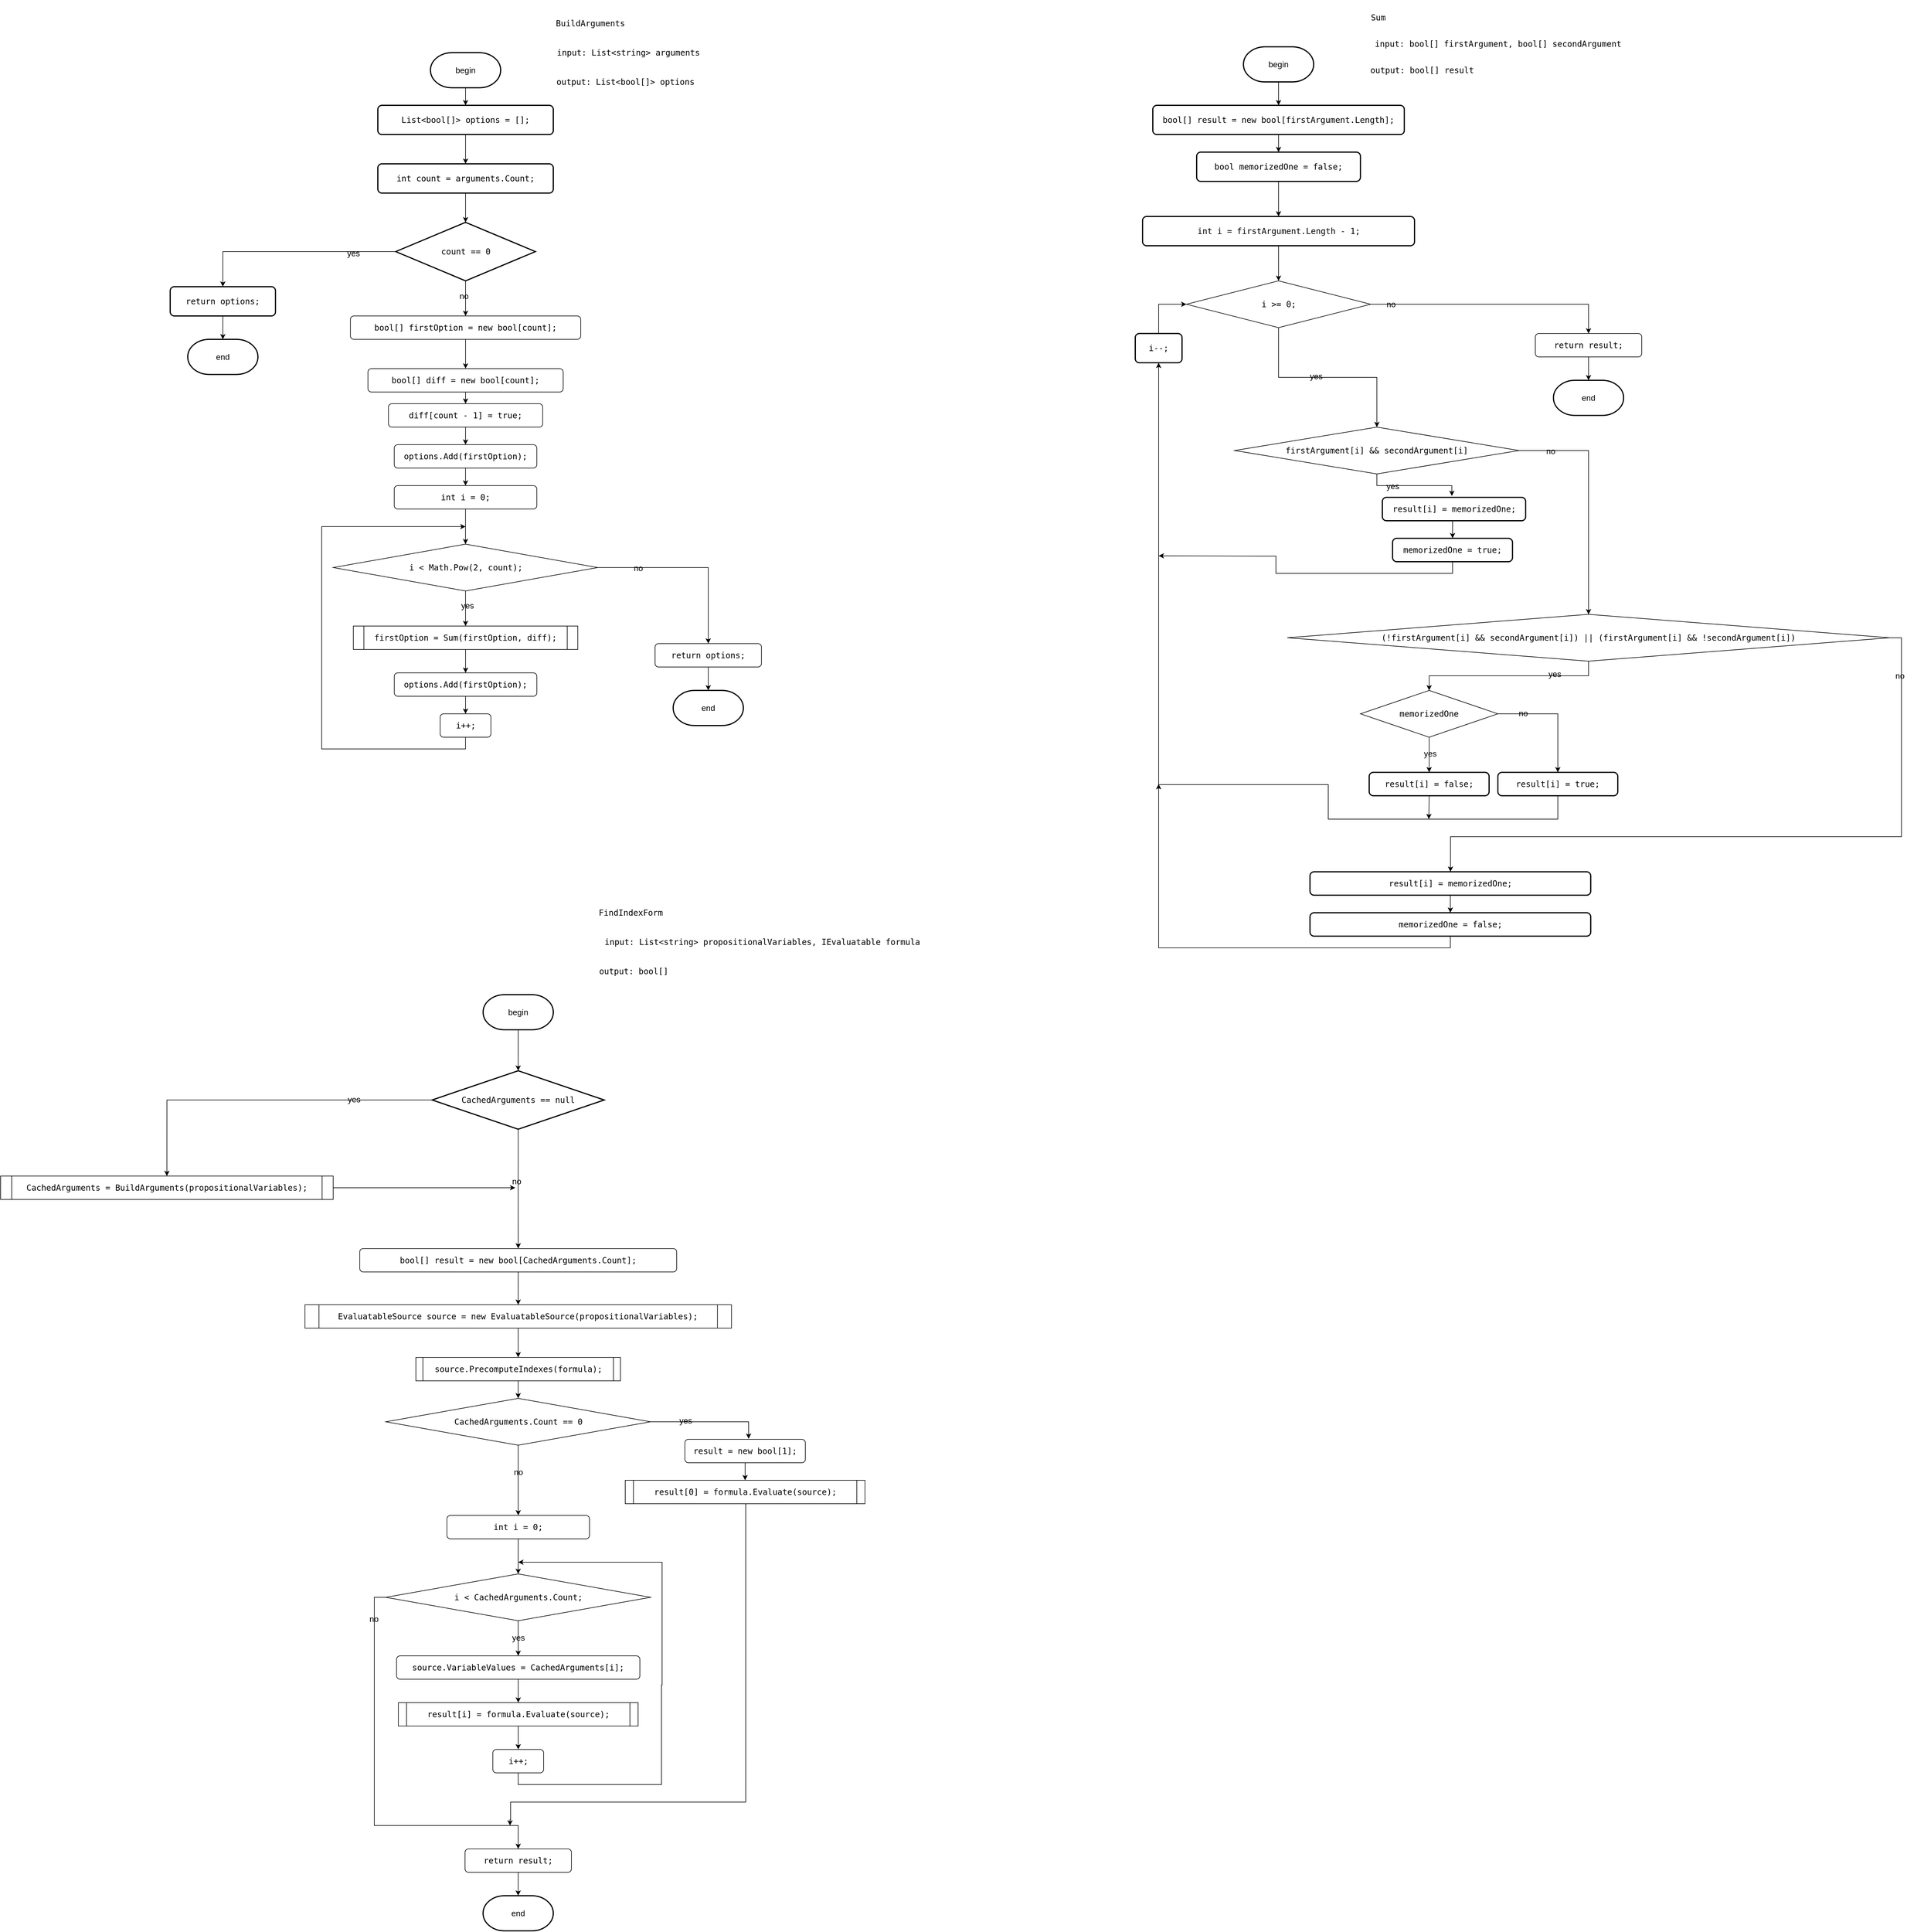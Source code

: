 <mxfile version="26.2.2">
  <diagram name="Page-1" id="E0nscjtRyFwGiNTbjfcI">
    <mxGraphModel dx="4654" dy="2816" grid="1" gridSize="10" guides="1" tooltips="1" connect="1" arrows="1" fold="1" page="1" pageScale="1" pageWidth="850" pageHeight="1100" math="0" shadow="0">
      <root>
        <mxCell id="0" />
        <mxCell id="1" parent="0" />
        <mxCell id="glDN8wsFf1yY-Pn6gENm-1" value="&lt;pre style=&quot;font-family: &amp;quot;JetBrains Mono&amp;quot;, monospace;&quot;&gt;&lt;div style=&quot;&quot;&gt;&lt;pre style=&quot;font-family: &amp;quot;JetBrains Mono&amp;quot;, monospace;&quot;&gt;BuildArguments&lt;/pre&gt;&lt;/div&gt;&lt;/pre&gt;" style="text;html=1;align=center;verticalAlign=middle;resizable=0;points=[];autosize=1;strokeColor=none;fillColor=none;fontSize=14;labelBackgroundColor=none;fontColor=#000000;" parent="1" vertex="1">
          <mxGeometry x="-117.5" y="-980" width="130" height="60" as="geometry" />
        </mxCell>
        <mxCell id="glDN8wsFf1yY-Pn6gENm-2" style="edgeStyle=orthogonalEdgeStyle;rounded=0;orthogonalLoop=1;jettySize=auto;html=1;exitX=0.5;exitY=1;exitDx=0;exitDy=0;exitPerimeter=0;entryX=0.5;entryY=0;entryDx=0;entryDy=0;fontSize=14;labelBackgroundColor=none;fontColor=#000000;" parent="1" source="glDN8wsFf1yY-Pn6gENm-3" target="glDN8wsFf1yY-Pn6gENm-5" edge="1">
          <mxGeometry relative="1" as="geometry" />
        </mxCell>
        <mxCell id="glDN8wsFf1yY-Pn6gENm-3" value="begin" style="strokeWidth=2;html=1;shape=mxgraph.flowchart.terminator;whiteSpace=wrap;fontSize=14;labelBackgroundColor=none;fontColor=#000000;" parent="1" vertex="1">
          <mxGeometry x="-325" y="-900" width="120" height="60" as="geometry" />
        </mxCell>
        <mxCell id="glDN8wsFf1yY-Pn6gENm-4" style="edgeStyle=orthogonalEdgeStyle;rounded=0;orthogonalLoop=1;jettySize=auto;html=1;exitX=0.5;exitY=1;exitDx=0;exitDy=0;entryX=0.5;entryY=0;entryDx=0;entryDy=0;fontSize=14;labelBackgroundColor=none;fontColor=#000000;" parent="1" source="glDN8wsFf1yY-Pn6gENm-5" target="glDN8wsFf1yY-Pn6gENm-9" edge="1">
          <mxGeometry relative="1" as="geometry" />
        </mxCell>
        <mxCell id="glDN8wsFf1yY-Pn6gENm-5" value="&lt;div style=&quot;&quot;&gt;&lt;pre style=&quot;font-family: &amp;quot;JetBrains Mono&amp;quot;, monospace;&quot;&gt;&lt;pre style=&quot;font-family: &amp;quot;JetBrains Mono&amp;quot;, monospace;&quot;&gt;&lt;pre style=&quot;font-family: &amp;quot;JetBrains Mono&amp;quot;, monospace;&quot;&gt;&lt;pre style=&quot;font-family: &amp;quot;JetBrains Mono&amp;quot;, monospace;&quot;&gt;&lt;pre style=&quot;font-family: &amp;quot;JetBrains Mono&amp;quot;, monospace;&quot;&gt;&lt;pre style=&quot;font-family: &amp;quot;JetBrains Mono&amp;quot;, monospace;&quot;&gt;&lt;pre style=&quot;font-family: &amp;quot;JetBrains Mono&amp;quot;, monospace;&quot;&gt;&lt;pre style=&quot;font-family: &amp;quot;JetBrains Mono&amp;quot;, monospace;&quot;&gt;&lt;div&gt;&lt;pre style=&quot;font-family: &amp;quot;JetBrains Mono&amp;quot;, monospace;&quot;&gt;List&amp;lt;&lt;span style=&quot;&quot;&gt;bool&lt;/span&gt;[]&amp;gt; options = [];&lt;/pre&gt;&lt;/div&gt;&lt;/pre&gt;&lt;/pre&gt;&lt;/pre&gt;&lt;/pre&gt;&lt;/pre&gt;&lt;/pre&gt;&lt;/pre&gt;&lt;/pre&gt;&lt;/div&gt;" style="rounded=1;whiteSpace=wrap;html=1;absoluteArcSize=1;arcSize=14;strokeWidth=2;fontSize=14;labelBackgroundColor=none;fontColor=#000000;" parent="1" vertex="1">
          <mxGeometry x="-415" y="-810" width="300" height="50" as="geometry" />
        </mxCell>
        <mxCell id="glDN8wsFf1yY-Pn6gENm-6" value="&lt;pre style=&quot;font-family: &amp;quot;JetBrains Mono&amp;quot;, monospace;&quot;&gt;input: List&amp;lt;&lt;span style=&quot;white-space-collapse: collapse;&quot;&gt;string&lt;/span&gt;&lt;span style=&quot;white-space-collapse: collapse;&quot;&gt;&amp;gt; arguments&lt;/span&gt;&lt;/pre&gt;" style="text;html=1;align=center;verticalAlign=middle;resizable=0;points=[];autosize=1;strokeColor=none;fillColor=none;fontSize=14;labelBackgroundColor=none;fontColor=#000000;" parent="1" vertex="1">
          <mxGeometry x="-112.5" y="-930" width="250" height="60" as="geometry" />
        </mxCell>
        <mxCell id="glDN8wsFf1yY-Pn6gENm-7" value="&lt;pre style=&quot;font-family: &amp;quot;JetBrains Mono&amp;quot;, monospace;&quot;&gt;output: List&lt;span style=&quot;white-space-collapse: collapse;&quot;&gt;&amp;lt;&lt;/span&gt;&lt;span style=&quot;white-space-collapse: collapse;&quot;&gt;bool&lt;span&gt;[]&lt;/span&gt;&amp;gt; &lt;span style=&quot;&quot;&gt;options&lt;/span&gt;&lt;span style=&quot;&quot;&gt;&lt;/span&gt;&lt;br&gt;&lt;/span&gt;&lt;/pre&gt;" style="text;html=1;align=center;verticalAlign=middle;resizable=0;points=[];autosize=1;strokeColor=none;fillColor=none;fontSize=14;labelBackgroundColor=none;fontColor=#000000;" parent="1" vertex="1">
          <mxGeometry x="-112.5" y="-880" width="240" height="60" as="geometry" />
        </mxCell>
        <mxCell id="glDN8wsFf1yY-Pn6gENm-9" value="&lt;div style=&quot;&quot;&gt;&lt;pre style=&quot;font-family: &amp;quot;JetBrains Mono&amp;quot;, monospace;&quot;&gt;&lt;pre style=&quot;font-family: &amp;quot;JetBrains Mono&amp;quot;, monospace;&quot;&gt;&lt;pre style=&quot;font-family: &amp;quot;JetBrains Mono&amp;quot;, monospace;&quot;&gt;&lt;pre style=&quot;font-family: &amp;quot;JetBrains Mono&amp;quot;, monospace;&quot;&gt;&lt;pre style=&quot;font-family: &amp;quot;JetBrains Mono&amp;quot;, monospace;&quot;&gt;&lt;pre style=&quot;font-family: &amp;quot;JetBrains Mono&amp;quot;, monospace;&quot;&gt;&lt;pre style=&quot;font-family: &amp;quot;JetBrains Mono&amp;quot;, monospace;&quot;&gt;&lt;pre style=&quot;font-family: &amp;quot;JetBrains Mono&amp;quot;, monospace;&quot;&gt;&lt;pre style=&quot;font-family: &amp;quot;JetBrains Mono&amp;quot;, monospace;&quot;&gt;&lt;pre style=&quot;font-family: &amp;quot;JetBrains Mono&amp;quot;, monospace;&quot;&gt;&lt;div&gt;&lt;pre style=&quot;font-family: &amp;quot;JetBrains Mono&amp;quot;, monospace;&quot;&gt;&lt;span style=&quot;&quot;&gt;int &lt;/span&gt;&lt;span style=&quot;&quot;&gt;count &lt;/span&gt;= &lt;span style=&quot;&quot;&gt;arguments&lt;/span&gt;.Count;&lt;/pre&gt;&lt;/div&gt;&lt;/pre&gt;&lt;/pre&gt;&lt;/pre&gt;&lt;/pre&gt;&lt;/pre&gt;&lt;/pre&gt;&lt;/pre&gt;&lt;/pre&gt;&lt;/pre&gt;&lt;/pre&gt;&lt;/div&gt;" style="rounded=1;whiteSpace=wrap;html=1;absoluteArcSize=1;arcSize=14;strokeWidth=2;fontSize=14;labelBackgroundColor=none;fontColor=#000000;" parent="1" vertex="1">
          <mxGeometry x="-415" y="-710" width="300" height="50" as="geometry" />
        </mxCell>
        <mxCell id="glDN8wsFf1yY-Pn6gENm-35" style="edgeStyle=orthogonalEdgeStyle;rounded=0;orthogonalLoop=1;jettySize=auto;html=1;exitX=0.5;exitY=1;exitDx=0;exitDy=0;exitPerimeter=0;fontSize=14;labelBackgroundColor=none;fontColor=#000000;" parent="1" source="glDN8wsFf1yY-Pn6gENm-12" target="glDN8wsFf1yY-Pn6gENm-32" edge="1">
          <mxGeometry relative="1" as="geometry" />
        </mxCell>
        <mxCell id="glDN8wsFf1yY-Pn6gENm-36" value="no" style="edgeLabel;html=1;align=center;verticalAlign=middle;resizable=0;points=[];fontSize=14;labelBackgroundColor=none;fontColor=#000000;" parent="glDN8wsFf1yY-Pn6gENm-35" vertex="1" connectable="0">
          <mxGeometry x="-0.133" y="-3" relative="1" as="geometry">
            <mxPoint as="offset" />
          </mxGeometry>
        </mxCell>
        <mxCell id="Tw0CYwZFTsw28ND6YlQB-2" style="edgeStyle=orthogonalEdgeStyle;rounded=0;orthogonalLoop=1;jettySize=auto;html=1;exitX=0;exitY=0.5;exitDx=0;exitDy=0;exitPerimeter=0;entryX=0.5;entryY=0;entryDx=0;entryDy=0;fontSize=14;labelBackgroundColor=none;fontColor=#000000;" parent="1" source="glDN8wsFf1yY-Pn6gENm-12" target="Tw0CYwZFTsw28ND6YlQB-1" edge="1">
          <mxGeometry relative="1" as="geometry" />
        </mxCell>
        <mxCell id="Tw0CYwZFTsw28ND6YlQB-4" value="yes" style="edgeLabel;html=1;align=center;verticalAlign=middle;resizable=0;points=[];fontSize=14;labelBackgroundColor=none;fontColor=#000000;" parent="Tw0CYwZFTsw28ND6YlQB-2" vertex="1" connectable="0">
          <mxGeometry x="-0.593" y="3" relative="1" as="geometry">
            <mxPoint as="offset" />
          </mxGeometry>
        </mxCell>
        <mxCell id="glDN8wsFf1yY-Pn6gENm-12" value="&lt;div style=&quot;&quot;&gt;&lt;pre style=&quot;font-family: &amp;quot;JetBrains Mono&amp;quot;, monospace;&quot;&gt;&lt;div&gt;&lt;pre style=&quot;font-family: &amp;quot;JetBrains Mono&amp;quot;, monospace;&quot;&gt;count == &lt;span style=&quot;&quot;&gt;0&lt;/span&gt;&lt;/pre&gt;&lt;/div&gt;&lt;/pre&gt;&lt;/div&gt;" style="strokeWidth=2;html=1;shape=mxgraph.flowchart.decision;whiteSpace=wrap;fontSize=14;labelBackgroundColor=none;fontColor=#000000;" parent="1" vertex="1">
          <mxGeometry x="-384.37" y="-610" width="238.75" height="100" as="geometry" />
        </mxCell>
        <mxCell id="glDN8wsFf1yY-Pn6gENm-13" value="end" style="strokeWidth=2;html=1;shape=mxgraph.flowchart.terminator;whiteSpace=wrap;fontSize=14;labelBackgroundColor=none;fontColor=#000000;" parent="1" vertex="1">
          <mxGeometry x="-740" y="-410" width="120" height="60" as="geometry" />
        </mxCell>
        <mxCell id="glDN8wsFf1yY-Pn6gENm-22" style="edgeStyle=orthogonalEdgeStyle;rounded=0;orthogonalLoop=1;jettySize=auto;html=1;exitX=0.5;exitY=1;exitDx=0;exitDy=0;entryX=0.5;entryY=0;entryDx=0;entryDy=0;entryPerimeter=0;fontSize=14;labelBackgroundColor=none;fontColor=#000000;" parent="1" source="glDN8wsFf1yY-Pn6gENm-9" target="glDN8wsFf1yY-Pn6gENm-12" edge="1">
          <mxGeometry relative="1" as="geometry" />
        </mxCell>
        <mxCell id="glDN8wsFf1yY-Pn6gENm-37" style="edgeStyle=orthogonalEdgeStyle;rounded=0;orthogonalLoop=1;jettySize=auto;html=1;exitX=0.5;exitY=1;exitDx=0;exitDy=0;entryX=0.5;entryY=0;entryDx=0;entryDy=0;fontSize=14;labelBackgroundColor=none;fontColor=#000000;" parent="1" source="glDN8wsFf1yY-Pn6gENm-32" target="glDN8wsFf1yY-Pn6gENm-33" edge="1">
          <mxGeometry relative="1" as="geometry" />
        </mxCell>
        <mxCell id="glDN8wsFf1yY-Pn6gENm-32" value="&lt;div style=&quot;&quot;&gt;&lt;pre style=&quot;font-family: &amp;quot;JetBrains Mono&amp;quot;, monospace;&quot;&gt;&lt;div&gt;&lt;pre style=&quot;font-family: &amp;quot;JetBrains Mono&amp;quot;, monospace;&quot;&gt;&lt;span style=&quot;&quot;&gt;bool&lt;/span&gt;[] firstOption = &lt;span style=&quot;&quot;&gt;new bool&lt;/span&gt;[count];&lt;/pre&gt;&lt;/div&gt;&lt;/pre&gt;&lt;/div&gt;" style="rounded=1;whiteSpace=wrap;html=1;fontSize=14;labelBackgroundColor=none;fontColor=#000000;" parent="1" vertex="1">
          <mxGeometry x="-461.87" y="-450" width="393.75" height="40" as="geometry" />
        </mxCell>
        <mxCell id="Tw0CYwZFTsw28ND6YlQB-6" style="edgeStyle=orthogonalEdgeStyle;rounded=0;orthogonalLoop=1;jettySize=auto;html=1;exitX=0.5;exitY=1;exitDx=0;exitDy=0;entryX=0.5;entryY=0;entryDx=0;entryDy=0;fontSize=14;labelBackgroundColor=none;fontColor=#000000;" parent="1" source="glDN8wsFf1yY-Pn6gENm-33" target="Tw0CYwZFTsw28ND6YlQB-5" edge="1">
          <mxGeometry relative="1" as="geometry" />
        </mxCell>
        <mxCell id="glDN8wsFf1yY-Pn6gENm-33" value="&lt;div style=&quot;&quot;&gt;&lt;pre style=&quot;font-family: &amp;quot;JetBrains Mono&amp;quot;, monospace;&quot;&gt;&lt;pre style=&quot;font-family: &amp;quot;JetBrains Mono&amp;quot;, monospace;&quot;&gt;&lt;div&gt;&lt;pre style=&quot;font-family: &amp;quot;JetBrains Mono&amp;quot;, monospace;&quot;&gt;&lt;span style=&quot;&quot;&gt;bool&lt;/span&gt;[] &lt;span style=&quot;&quot;&gt;diff &lt;/span&gt;= &lt;span style=&quot;&quot;&gt;new bool&lt;/span&gt;[&lt;span style=&quot;&quot;&gt;count&lt;/span&gt;];&lt;/pre&gt;&lt;/div&gt;&lt;/pre&gt;&lt;/pre&gt;&lt;/div&gt;" style="rounded=1;whiteSpace=wrap;html=1;fontSize=14;labelBackgroundColor=none;fontColor=#000000;" parent="1" vertex="1">
          <mxGeometry x="-431.87" y="-360" width="333.75" height="40" as="geometry" />
        </mxCell>
        <mxCell id="Tw0CYwZFTsw28ND6YlQB-9" style="edgeStyle=orthogonalEdgeStyle;rounded=0;orthogonalLoop=1;jettySize=auto;html=1;exitX=0.5;exitY=1;exitDx=0;exitDy=0;entryX=0.5;entryY=0;entryDx=0;entryDy=0;fontSize=14;labelBackgroundColor=none;fontColor=#000000;" parent="1" source="glDN8wsFf1yY-Pn6gENm-34" target="Tw0CYwZFTsw28ND6YlQB-8" edge="1">
          <mxGeometry relative="1" as="geometry" />
        </mxCell>
        <mxCell id="glDN8wsFf1yY-Pn6gENm-34" value="&lt;div style=&quot;&quot;&gt;&lt;pre style=&quot;font-family: &amp;quot;JetBrains Mono&amp;quot;, monospace;&quot;&gt;&lt;pre style=&quot;font-family: &amp;quot;JetBrains Mono&amp;quot;, monospace;&quot;&gt;&lt;div&gt;&lt;pre style=&quot;font-family: &amp;quot;JetBrains Mono&amp;quot;, monospace;&quot;&gt;&lt;span style=&quot;&quot;&gt;options&lt;/span&gt;.&lt;span style=&quot;&quot;&gt;Add&lt;/span&gt;(&lt;span style=&quot;&quot;&gt;firstOption&lt;/span&gt;);&lt;/pre&gt;&lt;/div&gt;&lt;/pre&gt;&lt;/pre&gt;&lt;/div&gt;" style="rounded=1;whiteSpace=wrap;html=1;fontSize=14;labelBackgroundColor=none;fontColor=#000000;" parent="1" vertex="1">
          <mxGeometry x="-386.93" y="-230" width="243.75" height="40" as="geometry" />
        </mxCell>
        <mxCell id="glDN8wsFf1yY-Pn6gENm-42" style="edgeStyle=orthogonalEdgeStyle;rounded=0;orthogonalLoop=1;jettySize=auto;html=1;exitX=0.5;exitY=1;exitDx=0;exitDy=0;entryX=0.5;entryY=0;entryDx=0;entryDy=0;fontSize=14;labelBackgroundColor=none;fontColor=#000000;" parent="1" source="glDN8wsFf1yY-Pn6gENm-39" target="glDN8wsFf1yY-Pn6gENm-40" edge="1">
          <mxGeometry relative="1" as="geometry" />
        </mxCell>
        <mxCell id="glDN8wsFf1yY-Pn6gENm-43" value="yes" style="edgeLabel;html=1;align=center;verticalAlign=middle;resizable=0;points=[];fontSize=14;labelBackgroundColor=none;fontColor=#000000;" parent="glDN8wsFf1yY-Pn6gENm-42" vertex="1" connectable="0">
          <mxGeometry x="-0.17" y="3" relative="1" as="geometry">
            <mxPoint as="offset" />
          </mxGeometry>
        </mxCell>
        <mxCell id="Tw0CYwZFTsw28ND6YlQB-16" style="edgeStyle=orthogonalEdgeStyle;rounded=0;orthogonalLoop=1;jettySize=auto;html=1;exitX=1;exitY=0.5;exitDx=0;exitDy=0;fontSize=14;labelBackgroundColor=none;fontColor=#000000;" parent="1" source="glDN8wsFf1yY-Pn6gENm-39" target="Tw0CYwZFTsw28ND6YlQB-14" edge="1">
          <mxGeometry relative="1" as="geometry" />
        </mxCell>
        <mxCell id="Tw0CYwZFTsw28ND6YlQB-17" value="no" style="edgeLabel;html=1;align=center;verticalAlign=middle;resizable=0;points=[];fontSize=14;labelBackgroundColor=none;fontColor=#000000;" parent="Tw0CYwZFTsw28ND6YlQB-16" vertex="1" connectable="0">
          <mxGeometry x="-0.568" y="-1" relative="1" as="geometry">
            <mxPoint as="offset" />
          </mxGeometry>
        </mxCell>
        <mxCell id="glDN8wsFf1yY-Pn6gENm-39" value="&lt;div style=&quot;&quot;&gt;&lt;pre style=&quot;font-family: &amp;quot;JetBrains Mono&amp;quot;, monospace;&quot;&gt;&lt;div&gt;&lt;pre style=&quot;font-family: &amp;quot;JetBrains Mono&amp;quot;, monospace;&quot;&gt;i &amp;lt; Math.Pow(&lt;span style=&quot;&quot;&gt;2&lt;/span&gt;, count);&lt;/pre&gt;&lt;/div&gt;&lt;/pre&gt;&lt;/div&gt;" style="rhombus;whiteSpace=wrap;html=1;fontSize=14;labelBackgroundColor=none;fontColor=#000000;" parent="1" vertex="1">
          <mxGeometry x="-491.3" y="-60" width="452.5" height="80" as="geometry" />
        </mxCell>
        <mxCell id="glDN8wsFf1yY-Pn6gENm-46" style="edgeStyle=orthogonalEdgeStyle;rounded=0;orthogonalLoop=1;jettySize=auto;html=1;exitX=0.5;exitY=1;exitDx=0;exitDy=0;entryX=0.5;entryY=0;entryDx=0;entryDy=0;fontSize=14;labelBackgroundColor=none;fontColor=#000000;" parent="1" source="glDN8wsFf1yY-Pn6gENm-40" target="glDN8wsFf1yY-Pn6gENm-41" edge="1">
          <mxGeometry relative="1" as="geometry" />
        </mxCell>
        <mxCell id="glDN8wsFf1yY-Pn6gENm-40" value="&lt;div style=&quot;&quot;&gt;&lt;pre style=&quot;font-family: &amp;quot;JetBrains Mono&amp;quot;, monospace;&quot;&gt;firstOption = Sum(firstOption, diff);&lt;/pre&gt;&lt;/div&gt;" style="shape=process;whiteSpace=wrap;html=1;backgroundOutline=1;size=0.047;fontSize=14;labelBackgroundColor=none;fontColor=#000000;" parent="1" vertex="1">
          <mxGeometry x="-456.85" y="80" width="383.7" height="40" as="geometry" />
        </mxCell>
        <mxCell id="Tw0CYwZFTsw28ND6YlQB-12" style="edgeStyle=orthogonalEdgeStyle;rounded=0;orthogonalLoop=1;jettySize=auto;html=1;exitX=0.5;exitY=1;exitDx=0;exitDy=0;entryX=0.5;entryY=0;entryDx=0;entryDy=0;fontSize=14;labelBackgroundColor=none;fontColor=#000000;" parent="1" source="glDN8wsFf1yY-Pn6gENm-41" target="Tw0CYwZFTsw28ND6YlQB-11" edge="1">
          <mxGeometry relative="1" as="geometry" />
        </mxCell>
        <mxCell id="glDN8wsFf1yY-Pn6gENm-41" value="&lt;div style=&quot;&quot;&gt;&lt;pre style=&quot;font-family: &amp;quot;JetBrains Mono&amp;quot;, monospace;&quot;&gt;&lt;pre style=&quot;font-family: &amp;quot;JetBrains Mono&amp;quot;, monospace;&quot;&gt;&lt;div&gt;&lt;pre style=&quot;font-family: &amp;quot;JetBrains Mono&amp;quot;, monospace;&quot;&gt;&lt;span style=&quot;&quot;&gt;options&lt;/span&gt;.&lt;span style=&quot;&quot;&gt;Add&lt;/span&gt;(&lt;span style=&quot;&quot;&gt;firstOption&lt;/span&gt;);&lt;/pre&gt;&lt;/div&gt;&lt;/pre&gt;&lt;/pre&gt;&lt;/div&gt;" style="rounded=1;whiteSpace=wrap;html=1;fontSize=14;labelBackgroundColor=none;fontColor=#000000;" parent="1" vertex="1">
          <mxGeometry x="-386.84" y="160" width="243.7" height="40" as="geometry" />
        </mxCell>
        <mxCell id="glDN8wsFf1yY-Pn6gENm-50" value="end" style="strokeWidth=2;html=1;shape=mxgraph.flowchart.terminator;whiteSpace=wrap;fontSize=14;labelBackgroundColor=none;fontColor=#000000;" parent="1" vertex="1">
          <mxGeometry x="89.95" y="190" width="120" height="60" as="geometry" />
        </mxCell>
        <mxCell id="glDN8wsFf1yY-Pn6gENm-54" value="&lt;pre style=&quot;font-family: &amp;quot;JetBrains Mono&amp;quot;, monospace;&quot;&gt;&lt;div style=&quot;&quot;&gt;&lt;pre style=&quot;font-family: &amp;quot;JetBrains Mono&amp;quot;, monospace;&quot;&gt;Sum&lt;/pre&gt;&lt;/div&gt;&lt;/pre&gt;" style="text;html=1;align=center;verticalAlign=middle;resizable=0;points=[];autosize=1;strokeColor=none;fillColor=none;fontSize=14;labelBackgroundColor=none;fontColor=#000000;" parent="1" vertex="1">
          <mxGeometry x="1270" y="-990" width="50" height="60" as="geometry" />
        </mxCell>
        <mxCell id="glDN8wsFf1yY-Pn6gENm-55" style="edgeStyle=orthogonalEdgeStyle;rounded=0;orthogonalLoop=1;jettySize=auto;html=1;exitX=0.5;exitY=1;exitDx=0;exitDy=0;exitPerimeter=0;entryX=0.5;entryY=0;entryDx=0;entryDy=0;fontSize=14;labelBackgroundColor=none;fontColor=#000000;" parent="1" source="glDN8wsFf1yY-Pn6gENm-56" target="glDN8wsFf1yY-Pn6gENm-58" edge="1">
          <mxGeometry relative="1" as="geometry" />
        </mxCell>
        <mxCell id="glDN8wsFf1yY-Pn6gENm-56" value="begin" style="strokeWidth=2;html=1;shape=mxgraph.flowchart.terminator;whiteSpace=wrap;fontSize=14;labelBackgroundColor=none;fontColor=#000000;" parent="1" vertex="1">
          <mxGeometry x="1065" y="-910" width="120" height="60" as="geometry" />
        </mxCell>
        <mxCell id="glDN8wsFf1yY-Pn6gENm-57" style="edgeStyle=orthogonalEdgeStyle;rounded=0;orthogonalLoop=1;jettySize=auto;html=1;exitX=0.5;exitY=1;exitDx=0;exitDy=0;entryX=0.5;entryY=0;entryDx=0;entryDy=0;fontSize=14;labelBackgroundColor=none;fontColor=#000000;" parent="1" source="glDN8wsFf1yY-Pn6gENm-58" target="glDN8wsFf1yY-Pn6gENm-61" edge="1">
          <mxGeometry relative="1" as="geometry" />
        </mxCell>
        <mxCell id="glDN8wsFf1yY-Pn6gENm-58" value="&lt;div style=&quot;&quot;&gt;&lt;pre style=&quot;font-family: &amp;quot;JetBrains Mono&amp;quot;, monospace;&quot;&gt;&lt;pre style=&quot;font-family: &amp;quot;JetBrains Mono&amp;quot;, monospace;&quot;&gt;&lt;pre style=&quot;font-family: &amp;quot;JetBrains Mono&amp;quot;, monospace;&quot;&gt;&lt;pre style=&quot;font-family: &amp;quot;JetBrains Mono&amp;quot;, monospace;&quot;&gt;&lt;pre style=&quot;font-family: &amp;quot;JetBrains Mono&amp;quot;, monospace;&quot;&gt;&lt;pre style=&quot;font-family: &amp;quot;JetBrains Mono&amp;quot;, monospace;&quot;&gt;&lt;pre style=&quot;font-family: &amp;quot;JetBrains Mono&amp;quot;, monospace;&quot;&gt;&lt;pre style=&quot;font-family: &amp;quot;JetBrains Mono&amp;quot;, monospace;&quot;&gt;&lt;pre style=&quot;font-family: &amp;quot;JetBrains Mono&amp;quot;, monospace;&quot;&gt;&lt;div&gt;&lt;pre style=&quot;font-family: &amp;quot;JetBrains Mono&amp;quot;, monospace;&quot;&gt;&lt;span style=&quot;&quot;&gt;bool&lt;/span&gt;[] &lt;span style=&quot;&quot;&gt;result &lt;/span&gt;= &lt;span style=&quot;&quot;&gt;new bool&lt;/span&gt;[&lt;span style=&quot;&quot;&gt;firstArgument&lt;/span&gt;.Length];&lt;/pre&gt;&lt;/div&gt;&lt;/pre&gt;&lt;/pre&gt;&lt;/pre&gt;&lt;/pre&gt;&lt;/pre&gt;&lt;/pre&gt;&lt;/pre&gt;&lt;/pre&gt;&lt;/pre&gt;&lt;/div&gt;" style="rounded=1;whiteSpace=wrap;html=1;absoluteArcSize=1;arcSize=14;strokeWidth=2;fontSize=14;labelBackgroundColor=none;fontColor=#000000;" parent="1" vertex="1">
          <mxGeometry x="910" y="-810" width="430" height="50" as="geometry" />
        </mxCell>
        <mxCell id="glDN8wsFf1yY-Pn6gENm-59" value="&lt;pre style=&quot;font-family: &amp;quot;JetBrains Mono&amp;quot;, monospace;&quot;&gt;input: bool&lt;span style=&quot;white-space-collapse: collapse;&quot;&gt;[] firstArgument, &lt;/span&gt;&lt;span style=&quot;white-space-collapse: collapse;&quot;&gt;bool&lt;/span&gt;&lt;span style=&quot;white-space-collapse: collapse;&quot;&gt;[] secondArgument&lt;/span&gt;&lt;/pre&gt;" style="text;html=1;align=center;verticalAlign=middle;resizable=0;points=[];autosize=1;strokeColor=none;fillColor=none;fontSize=14;labelBackgroundColor=none;fontColor=#000000;" parent="1" vertex="1">
          <mxGeometry x="1295" y="-945" width="410" height="60" as="geometry" />
        </mxCell>
        <mxCell id="glDN8wsFf1yY-Pn6gENm-60" value="&lt;pre style=&quot;font-family: &amp;quot;JetBrains Mono&amp;quot;, monospace;&quot;&gt;output: bool&lt;span style=&quot;white-space-collapse: collapse;&quot;&gt;[] result&lt;/span&gt;&lt;/pre&gt;" style="text;html=1;align=center;verticalAlign=middle;resizable=0;points=[];autosize=1;strokeColor=none;fillColor=none;fontSize=14;labelBackgroundColor=none;fontColor=#000000;" parent="1" vertex="1">
          <mxGeometry x="1275" y="-900" width="190" height="60" as="geometry" />
        </mxCell>
        <mxCell id="glDN8wsFf1yY-Pn6gENm-132" style="edgeStyle=orthogonalEdgeStyle;rounded=0;orthogonalLoop=1;jettySize=auto;html=1;exitX=0.5;exitY=1;exitDx=0;exitDy=0;entryX=0.5;entryY=0;entryDx=0;entryDy=0;fontSize=14;labelBackgroundColor=none;fontColor=#000000;" parent="1" source="glDN8wsFf1yY-Pn6gENm-61" target="glDN8wsFf1yY-Pn6gENm-86" edge="1">
          <mxGeometry relative="1" as="geometry" />
        </mxCell>
        <mxCell id="glDN8wsFf1yY-Pn6gENm-61" value="&lt;div style=&quot;&quot;&gt;&lt;pre style=&quot;font-family: &amp;quot;JetBrains Mono&amp;quot;, monospace;&quot;&gt;&lt;pre style=&quot;font-family: &amp;quot;JetBrains Mono&amp;quot;, monospace;&quot;&gt;&lt;pre style=&quot;font-family: &amp;quot;JetBrains Mono&amp;quot;, monospace;&quot;&gt;&lt;pre style=&quot;font-family: &amp;quot;JetBrains Mono&amp;quot;, monospace;&quot;&gt;&lt;pre style=&quot;font-family: &amp;quot;JetBrains Mono&amp;quot;, monospace;&quot;&gt;&lt;pre style=&quot;font-family: &amp;quot;JetBrains Mono&amp;quot;, monospace;&quot;&gt;&lt;pre style=&quot;font-family: &amp;quot;JetBrains Mono&amp;quot;, monospace;&quot;&gt;&lt;pre style=&quot;font-family: &amp;quot;JetBrains Mono&amp;quot;, monospace;&quot;&gt;&lt;pre style=&quot;font-family: &amp;quot;JetBrains Mono&amp;quot;, monospace;&quot;&gt;&lt;pre style=&quot;font-family: &amp;quot;JetBrains Mono&amp;quot;, monospace;&quot;&gt;&lt;div&gt;&lt;pre style=&quot;font-family: &amp;quot;JetBrains Mono&amp;quot;, monospace;&quot;&gt;&lt;span style=&quot;&quot;&gt;bool &lt;/span&gt;&lt;span style=&quot;&quot;&gt;memorizedOne &lt;/span&gt;= &lt;span style=&quot;&quot;&gt;false&lt;/span&gt;;&lt;/pre&gt;&lt;/div&gt;&lt;/pre&gt;&lt;/pre&gt;&lt;/pre&gt;&lt;/pre&gt;&lt;/pre&gt;&lt;/pre&gt;&lt;/pre&gt;&lt;/pre&gt;&lt;/pre&gt;&lt;/pre&gt;&lt;/div&gt;" style="rounded=1;whiteSpace=wrap;html=1;absoluteArcSize=1;arcSize=14;strokeWidth=2;fontSize=14;labelBackgroundColor=none;fontColor=#000000;" parent="1" vertex="1">
          <mxGeometry x="985" y="-730" width="280" height="50" as="geometry" />
        </mxCell>
        <mxCell id="glDN8wsFf1yY-Pn6gENm-133" style="edgeStyle=orthogonalEdgeStyle;rounded=0;orthogonalLoop=1;jettySize=auto;html=1;exitX=0.5;exitY=1;exitDx=0;exitDy=0;entryX=0.5;entryY=0;entryDx=0;entryDy=0;fontSize=14;labelBackgroundColor=none;fontColor=#000000;" parent="1" source="glDN8wsFf1yY-Pn6gENm-86" target="glDN8wsFf1yY-Pn6gENm-87" edge="1">
          <mxGeometry relative="1" as="geometry" />
        </mxCell>
        <mxCell id="glDN8wsFf1yY-Pn6gENm-86" value="&lt;div style=&quot;&quot;&gt;&lt;pre style=&quot;font-family: &amp;quot;JetBrains Mono&amp;quot;, monospace;&quot;&gt;&lt;span style=&quot;&quot;&gt;int &lt;/span&gt;&lt;span style=&quot;&quot;&gt;i &lt;/span&gt;= &lt;span style=&quot;&quot;&gt;firstArgument&lt;/span&gt;.Length - &lt;span style=&quot;&quot;&gt;1&lt;/span&gt;;&lt;/pre&gt;&lt;/div&gt;" style="rounded=1;whiteSpace=wrap;html=1;absoluteArcSize=1;arcSize=14;strokeWidth=2;fontSize=14;labelBackgroundColor=none;fontColor=#000000;" parent="1" vertex="1">
          <mxGeometry x="892.5" y="-620" width="465" height="50" as="geometry" />
        </mxCell>
        <mxCell id="Tw0CYwZFTsw28ND6YlQB-19" style="edgeStyle=orthogonalEdgeStyle;rounded=0;orthogonalLoop=1;jettySize=auto;html=1;exitX=1;exitY=0.5;exitDx=0;exitDy=0;entryX=0.5;entryY=0;entryDx=0;entryDy=0;fontSize=14;labelBackgroundColor=none;fontColor=#000000;" parent="1" source="glDN8wsFf1yY-Pn6gENm-87" target="Tw0CYwZFTsw28ND6YlQB-18" edge="1">
          <mxGeometry relative="1" as="geometry" />
        </mxCell>
        <mxCell id="Tw0CYwZFTsw28ND6YlQB-20" value="no" style="edgeLabel;html=1;align=center;verticalAlign=middle;resizable=0;points=[];fontSize=14;labelBackgroundColor=none;fontColor=#000000;" parent="Tw0CYwZFTsw28ND6YlQB-19" vertex="1" connectable="0">
          <mxGeometry x="-0.836" relative="1" as="geometry">
            <mxPoint as="offset" />
          </mxGeometry>
        </mxCell>
        <mxCell id="Tw0CYwZFTsw28ND6YlQB-22" style="edgeStyle=orthogonalEdgeStyle;rounded=0;orthogonalLoop=1;jettySize=auto;html=1;exitX=0.5;exitY=1;exitDx=0;exitDy=0;entryX=0.5;entryY=0;entryDx=0;entryDy=0;fontSize=14;labelBackgroundColor=none;fontColor=#000000;" parent="1" source="glDN8wsFf1yY-Pn6gENm-87" target="glDN8wsFf1yY-Pn6gENm-92" edge="1">
          <mxGeometry relative="1" as="geometry" />
        </mxCell>
        <mxCell id="Tw0CYwZFTsw28ND6YlQB-23" value="yes" style="edgeLabel;html=1;align=center;verticalAlign=middle;resizable=0;points=[];fontSize=14;labelBackgroundColor=none;fontColor=#000000;" parent="Tw0CYwZFTsw28ND6YlQB-22" vertex="1" connectable="0">
          <mxGeometry x="-0.119" y="2" relative="1" as="geometry">
            <mxPoint as="offset" />
          </mxGeometry>
        </mxCell>
        <mxCell id="glDN8wsFf1yY-Pn6gENm-87" value="&lt;div style=&quot;&quot;&gt;&lt;pre style=&quot;font-family: &amp;quot;JetBrains Mono&amp;quot;, monospace;&quot;&gt;i &amp;gt;= &lt;span style=&quot;&quot;&gt;0&lt;/span&gt;;&lt;/pre&gt;&lt;/div&gt;" style="rhombus;whiteSpace=wrap;html=1;fontSize=14;labelBackgroundColor=none;fontColor=#000000;" parent="1" vertex="1">
          <mxGeometry x="967.5" y="-510" width="315" height="80" as="geometry" />
        </mxCell>
        <mxCell id="glDN8wsFf1yY-Pn6gENm-131" style="edgeStyle=orthogonalEdgeStyle;rounded=0;orthogonalLoop=1;jettySize=auto;html=1;exitX=0.5;exitY=0;exitDx=0;exitDy=0;entryX=0;entryY=0.5;entryDx=0;entryDy=0;fontSize=14;labelBackgroundColor=none;fontColor=#000000;" parent="1" source="glDN8wsFf1yY-Pn6gENm-88" target="glDN8wsFf1yY-Pn6gENm-87" edge="1">
          <mxGeometry relative="1" as="geometry" />
        </mxCell>
        <mxCell id="glDN8wsFf1yY-Pn6gENm-88" value="&lt;div style=&quot;&quot;&gt;&lt;pre style=&quot;font-family: &amp;quot;JetBrains Mono&amp;quot;, monospace;&quot;&gt;&lt;div&gt;&lt;pre style=&quot;font-family: &amp;quot;JetBrains Mono&amp;quot;, monospace;&quot;&gt;i--;&lt;/pre&gt;&lt;/div&gt;&lt;/pre&gt;&lt;/div&gt;" style="rounded=1;whiteSpace=wrap;html=1;absoluteArcSize=1;arcSize=14;strokeWidth=2;fontSize=14;labelBackgroundColor=none;fontColor=#000000;" parent="1" vertex="1">
          <mxGeometry x="880" y="-420" width="80" height="50" as="geometry" />
        </mxCell>
        <mxCell id="Tw0CYwZFTsw28ND6YlQB-26" style="edgeStyle=orthogonalEdgeStyle;rounded=0;orthogonalLoop=1;jettySize=auto;html=1;exitX=1;exitY=0.5;exitDx=0;exitDy=0;entryX=0.5;entryY=0;entryDx=0;entryDy=0;fontSize=14;labelBackgroundColor=none;fontColor=#000000;" parent="1" source="glDN8wsFf1yY-Pn6gENm-92" target="glDN8wsFf1yY-Pn6gENm-100" edge="1">
          <mxGeometry relative="1" as="geometry" />
        </mxCell>
        <mxCell id="Tw0CYwZFTsw28ND6YlQB-27" value="no" style="edgeLabel;html=1;align=center;verticalAlign=middle;resizable=0;points=[];fontSize=14;labelBackgroundColor=none;fontColor=#000000;" parent="Tw0CYwZFTsw28ND6YlQB-26" vertex="1" connectable="0">
          <mxGeometry x="-0.735" y="-1" relative="1" as="geometry">
            <mxPoint as="offset" />
          </mxGeometry>
        </mxCell>
        <mxCell id="glDN8wsFf1yY-Pn6gENm-92" value="&lt;div style=&quot;&quot;&gt;&lt;pre style=&quot;font-family: &amp;quot;JetBrains Mono&amp;quot;, monospace;&quot;&gt;&lt;div&gt;&lt;pre style=&quot;font-family: &amp;quot;JetBrains Mono&amp;quot;, monospace;&quot;&gt;firstArgument[i] &amp;amp;&amp;amp; secondArgument[i]&lt;/pre&gt;&lt;/div&gt;&lt;/pre&gt;&lt;/div&gt;" style="rhombus;whiteSpace=wrap;html=1;fontSize=14;labelBackgroundColor=none;fontColor=#000000;" parent="1" vertex="1">
          <mxGeometry x="1050" y="-260" width="486.25" height="80" as="geometry" />
        </mxCell>
        <mxCell id="glDN8wsFf1yY-Pn6gENm-97" style="edgeStyle=orthogonalEdgeStyle;rounded=0;orthogonalLoop=1;jettySize=auto;html=1;exitX=0.5;exitY=1;exitDx=0;exitDy=0;entryX=0.5;entryY=0;entryDx=0;entryDy=0;fontSize=14;labelBackgroundColor=none;fontColor=#000000;" parent="1" source="glDN8wsFf1yY-Pn6gENm-93" target="glDN8wsFf1yY-Pn6gENm-94" edge="1">
          <mxGeometry relative="1" as="geometry" />
        </mxCell>
        <mxCell id="glDN8wsFf1yY-Pn6gENm-93" value="&lt;div style=&quot;&quot;&gt;&lt;pre style=&quot;font-family: &amp;quot;JetBrains Mono&amp;quot;, monospace;&quot;&gt;&lt;pre style=&quot;font-family: &amp;quot;JetBrains Mono&amp;quot;, monospace;&quot;&gt;&lt;div&gt;&lt;pre style=&quot;font-family: &amp;quot;JetBrains Mono&amp;quot;, monospace;&quot;&gt;result[i] = memorizedOne;&lt;/pre&gt;&lt;/div&gt;&lt;/pre&gt;&lt;/pre&gt;&lt;/div&gt;" style="rounded=1;whiteSpace=wrap;html=1;absoluteArcSize=1;arcSize=14;strokeWidth=2;fontSize=14;labelBackgroundColor=none;fontColor=#000000;" parent="1" vertex="1">
          <mxGeometry x="1302.5" y="-140" width="245" height="40" as="geometry" />
        </mxCell>
        <mxCell id="glDN8wsFf1yY-Pn6gENm-98" style="edgeStyle=orthogonalEdgeStyle;rounded=0;orthogonalLoop=1;jettySize=auto;html=1;exitX=0.5;exitY=1;exitDx=0;exitDy=0;fontSize=14;labelBackgroundColor=none;fontColor=#000000;" parent="1" source="glDN8wsFf1yY-Pn6gENm-94" edge="1">
          <mxGeometry relative="1" as="geometry">
            <mxPoint x="920" y="-40" as="targetPoint" />
          </mxGeometry>
        </mxCell>
        <mxCell id="glDN8wsFf1yY-Pn6gENm-94" value="&lt;div style=&quot;&quot;&gt;&lt;pre style=&quot;font-family: &amp;quot;JetBrains Mono&amp;quot;, monospace;&quot;&gt;&lt;pre style=&quot;font-family: &amp;quot;JetBrains Mono&amp;quot;, monospace;&quot;&gt;&lt;pre style=&quot;font-family: &amp;quot;JetBrains Mono&amp;quot;, monospace;&quot;&gt;&lt;div&gt;&lt;pre style=&quot;font-family: &amp;quot;JetBrains Mono&amp;quot;, monospace;&quot;&gt;memorizedOne = &lt;span style=&quot;&quot;&gt;true&lt;/span&gt;;&lt;/pre&gt;&lt;/div&gt;&lt;/pre&gt;&lt;/pre&gt;&lt;/pre&gt;&lt;/div&gt;" style="rounded=1;whiteSpace=wrap;html=1;absoluteArcSize=1;arcSize=14;strokeWidth=2;fontSize=14;labelBackgroundColor=none;fontColor=#000000;" parent="1" vertex="1">
          <mxGeometry x="1320" y="-70" width="205" height="40" as="geometry" />
        </mxCell>
        <mxCell id="glDN8wsFf1yY-Pn6gENm-95" style="edgeStyle=orthogonalEdgeStyle;rounded=0;orthogonalLoop=1;jettySize=auto;html=1;exitX=0.5;exitY=1;exitDx=0;exitDy=0;entryX=0.485;entryY=-0.06;entryDx=0;entryDy=0;entryPerimeter=0;fontSize=14;labelBackgroundColor=none;fontColor=#000000;" parent="1" source="glDN8wsFf1yY-Pn6gENm-92" target="glDN8wsFf1yY-Pn6gENm-93" edge="1">
          <mxGeometry relative="1" as="geometry" />
        </mxCell>
        <mxCell id="glDN8wsFf1yY-Pn6gENm-96" value="yes" style="edgeLabel;html=1;align=center;verticalAlign=middle;resizable=0;points=[];fontSize=14;labelBackgroundColor=none;fontColor=#000000;" parent="glDN8wsFf1yY-Pn6gENm-95" vertex="1" connectable="0">
          <mxGeometry x="-0.439" y="-1" relative="1" as="geometry">
            <mxPoint as="offset" />
          </mxGeometry>
        </mxCell>
        <mxCell id="Tw0CYwZFTsw28ND6YlQB-36" style="edgeStyle=orthogonalEdgeStyle;rounded=0;orthogonalLoop=1;jettySize=auto;html=1;exitX=0.5;exitY=1;exitDx=0;exitDy=0;fontSize=14;labelBackgroundColor=none;fontColor=#000000;" parent="1" source="glDN8wsFf1yY-Pn6gENm-100" target="Tw0CYwZFTsw28ND6YlQB-28" edge="1">
          <mxGeometry relative="1" as="geometry" />
        </mxCell>
        <mxCell id="Tw0CYwZFTsw28ND6YlQB-37" value="yes" style="edgeLabel;html=1;align=center;verticalAlign=middle;resizable=0;points=[];fontSize=14;labelBackgroundColor=none;fontColor=#000000;" parent="Tw0CYwZFTsw28ND6YlQB-36" vertex="1" connectable="0">
          <mxGeometry x="-0.483" y="-3" relative="1" as="geometry">
            <mxPoint as="offset" />
          </mxGeometry>
        </mxCell>
        <mxCell id="Tw0CYwZFTsw28ND6YlQB-40" style="edgeStyle=orthogonalEdgeStyle;rounded=0;orthogonalLoop=1;jettySize=auto;html=1;exitX=1;exitY=0.5;exitDx=0;exitDy=0;fontSize=14;labelBackgroundColor=none;fontColor=#000000;" parent="1" source="glDN8wsFf1yY-Pn6gENm-100" target="glDN8wsFf1yY-Pn6gENm-118" edge="1">
          <mxGeometry relative="1" as="geometry">
            <Array as="points">
              <mxPoint x="2190" y="100" />
              <mxPoint x="2190" y="440" />
              <mxPoint x="1419" y="440" />
            </Array>
          </mxGeometry>
        </mxCell>
        <mxCell id="Tw0CYwZFTsw28ND6YlQB-41" value="no" style="edgeLabel;html=1;align=center;verticalAlign=middle;resizable=0;points=[];fontSize=14;labelBackgroundColor=none;fontColor=#000000;" parent="Tw0CYwZFTsw28ND6YlQB-40" vertex="1" connectable="0">
          <mxGeometry x="-0.857" y="-3" relative="1" as="geometry">
            <mxPoint as="offset" />
          </mxGeometry>
        </mxCell>
        <mxCell id="glDN8wsFf1yY-Pn6gENm-100" value="&lt;div style=&quot;&quot;&gt;&lt;pre style=&quot;font-family: &amp;quot;JetBrains Mono&amp;quot;, monospace;&quot;&gt;&lt;div&gt;&lt;pre style=&quot;font-family: &amp;quot;JetBrains Mono&amp;quot;, monospace;&quot;&gt;(!firstArgument[i] &amp;amp;&amp;amp; secondArgument[i]) || (firstArgument[i] &amp;amp;&amp;amp; !secondArgument[i])&lt;/pre&gt;&lt;/div&gt;&lt;/pre&gt;&lt;/div&gt;" style="rhombus;whiteSpace=wrap;html=1;fontSize=14;labelBackgroundColor=none;fontColor=#000000;" parent="1" vertex="1">
          <mxGeometry x="1140" y="60" width="1030" height="80" as="geometry" />
        </mxCell>
        <mxCell id="glDN8wsFf1yY-Pn6gENm-117" style="edgeStyle=orthogonalEdgeStyle;rounded=0;orthogonalLoop=1;jettySize=auto;html=1;exitX=0.5;exitY=1;exitDx=0;exitDy=0;entryX=0.5;entryY=0;entryDx=0;entryDy=0;fontSize=14;labelBackgroundColor=none;fontColor=#000000;" parent="1" source="glDN8wsFf1yY-Pn6gENm-118" target="glDN8wsFf1yY-Pn6gENm-119" edge="1">
          <mxGeometry relative="1" as="geometry" />
        </mxCell>
        <mxCell id="glDN8wsFf1yY-Pn6gENm-118" value="&lt;div style=&quot;&quot;&gt;&lt;pre style=&quot;font-family: &amp;quot;JetBrains Mono&amp;quot;, monospace;&quot;&gt;&lt;pre style=&quot;font-family: &amp;quot;JetBrains Mono&amp;quot;, monospace;&quot;&gt;&lt;pre style=&quot;font-family: &amp;quot;JetBrains Mono&amp;quot;, monospace;&quot;&gt;&lt;div&gt;&lt;pre style=&quot;font-family: &amp;quot;JetBrains Mono&amp;quot;, monospace;&quot;&gt;result[i] = memorizedOne;&lt;/pre&gt;&lt;/div&gt;&lt;/pre&gt;&lt;/pre&gt;&lt;/pre&gt;&lt;/div&gt;" style="rounded=1;whiteSpace=wrap;html=1;absoluteArcSize=1;arcSize=14;strokeWidth=2;fontSize=14;labelBackgroundColor=none;fontColor=#000000;" parent="1" vertex="1">
          <mxGeometry x="1178.75" y="500" width="480" height="40" as="geometry" />
        </mxCell>
        <mxCell id="glDN8wsFf1yY-Pn6gENm-125" style="edgeStyle=orthogonalEdgeStyle;rounded=0;orthogonalLoop=1;jettySize=auto;html=1;exitX=0.5;exitY=1;exitDx=0;exitDy=0;entryX=0.5;entryY=1;entryDx=0;entryDy=0;fontSize=14;labelBackgroundColor=none;fontColor=#000000;" parent="1" source="glDN8wsFf1yY-Pn6gENm-119" target="glDN8wsFf1yY-Pn6gENm-88" edge="1">
          <mxGeometry relative="1" as="geometry" />
        </mxCell>
        <mxCell id="glDN8wsFf1yY-Pn6gENm-119" value="&lt;div style=&quot;&quot;&gt;&lt;pre style=&quot;font-family: &amp;quot;JetBrains Mono&amp;quot;, monospace;&quot;&gt;&lt;pre style=&quot;font-family: &amp;quot;JetBrains Mono&amp;quot;, monospace;&quot;&gt;&lt;pre style=&quot;font-family: &amp;quot;JetBrains Mono&amp;quot;, monospace;&quot;&gt;&lt;pre style=&quot;font-family: &amp;quot;JetBrains Mono&amp;quot;, monospace;&quot;&gt;&lt;div&gt;&lt;pre style=&quot;font-family: &amp;quot;JetBrains Mono&amp;quot;, monospace;&quot;&gt;memorizedOne = &lt;span style=&quot;&quot;&gt;false&lt;/span&gt;;&lt;/pre&gt;&lt;/div&gt;&lt;/pre&gt;&lt;/pre&gt;&lt;/pre&gt;&lt;/pre&gt;&lt;/div&gt;" style="rounded=1;whiteSpace=wrap;html=1;absoluteArcSize=1;arcSize=14;strokeWidth=2;fontSize=14;labelBackgroundColor=none;fontColor=#000000;" parent="1" vertex="1">
          <mxGeometry x="1178.75" y="570" width="480" height="40" as="geometry" />
        </mxCell>
        <mxCell id="glDN8wsFf1yY-Pn6gENm-138" value="end" style="strokeWidth=2;html=1;shape=mxgraph.flowchart.terminator;whiteSpace=wrap;fontSize=14;labelBackgroundColor=none;fontColor=#000000;" parent="1" vertex="1">
          <mxGeometry x="1595.0" y="-340" width="120" height="60" as="geometry" />
        </mxCell>
        <mxCell id="glDN8wsFf1yY-Pn6gENm-274" style="edgeStyle=orthogonalEdgeStyle;rounded=0;orthogonalLoop=1;jettySize=auto;html=1;exitX=1;exitY=0.5;exitDx=0;exitDy=0;" parent="1" edge="1">
          <mxGeometry relative="1" as="geometry">
            <Array as="points">
              <mxPoint x="1680" y="2120" />
              <mxPoint x="1680" y="2340" />
              <mxPoint x="1311" y="2340" />
            </Array>
            <mxPoint x="1484.38" y="2120" as="sourcePoint" />
          </mxGeometry>
        </mxCell>
        <mxCell id="Tw0CYwZFTsw28ND6YlQB-3" style="edgeStyle=orthogonalEdgeStyle;rounded=0;orthogonalLoop=1;jettySize=auto;html=1;exitX=0.5;exitY=1;exitDx=0;exitDy=0;fontSize=14;labelBackgroundColor=none;fontColor=#000000;" parent="1" source="Tw0CYwZFTsw28ND6YlQB-1" target="glDN8wsFf1yY-Pn6gENm-13" edge="1">
          <mxGeometry relative="1" as="geometry" />
        </mxCell>
        <mxCell id="Tw0CYwZFTsw28ND6YlQB-1" value="&lt;div style=&quot;&quot;&gt;&lt;pre style=&quot;font-family: &amp;quot;JetBrains Mono&amp;quot;, monospace;&quot;&gt;&lt;pre style=&quot;font-family: &amp;quot;JetBrains Mono&amp;quot;, monospace;&quot;&gt;&lt;pre style=&quot;font-family: &amp;quot;JetBrains Mono&amp;quot;, monospace;&quot;&gt;&lt;pre style=&quot;font-family: &amp;quot;JetBrains Mono&amp;quot;, monospace;&quot;&gt;&lt;pre style=&quot;font-family: &amp;quot;JetBrains Mono&amp;quot;, monospace;&quot;&gt;&lt;pre style=&quot;font-family: &amp;quot;JetBrains Mono&amp;quot;, monospace;&quot;&gt;&lt;pre style=&quot;font-family: &amp;quot;JetBrains Mono&amp;quot;, monospace;&quot;&gt;&lt;pre style=&quot;font-family: &amp;quot;JetBrains Mono&amp;quot;, monospace;&quot;&gt;&lt;pre style=&quot;font-family: &amp;quot;JetBrains Mono&amp;quot;, monospace;&quot;&gt;&lt;pre style=&quot;font-family: &amp;quot;JetBrains Mono&amp;quot;, monospace;&quot;&gt;&lt;pre style=&quot;font-family: &amp;quot;JetBrains Mono&amp;quot;, monospace;&quot;&gt;&lt;div&gt;&lt;pre style=&quot;font-family: &amp;quot;JetBrains Mono&amp;quot;, monospace;&quot;&gt;&lt;span style=&quot;&quot;&gt;return &lt;/span&gt;options;&lt;/pre&gt;&lt;/div&gt;&lt;/pre&gt;&lt;/pre&gt;&lt;/pre&gt;&lt;/pre&gt;&lt;/pre&gt;&lt;/pre&gt;&lt;/pre&gt;&lt;/pre&gt;&lt;/pre&gt;&lt;/pre&gt;&lt;/pre&gt;&lt;/div&gt;" style="rounded=1;whiteSpace=wrap;html=1;absoluteArcSize=1;arcSize=14;strokeWidth=2;fontSize=14;labelBackgroundColor=none;fontColor=#000000;" parent="1" vertex="1">
          <mxGeometry x="-770" y="-500" width="180" height="50" as="geometry" />
        </mxCell>
        <mxCell id="Tw0CYwZFTsw28ND6YlQB-7" style="edgeStyle=orthogonalEdgeStyle;rounded=0;orthogonalLoop=1;jettySize=auto;html=1;exitX=0.5;exitY=1;exitDx=0;exitDy=0;entryX=0.5;entryY=0;entryDx=0;entryDy=0;fontSize=14;labelBackgroundColor=none;fontColor=#000000;" parent="1" source="Tw0CYwZFTsw28ND6YlQB-5" target="glDN8wsFf1yY-Pn6gENm-34" edge="1">
          <mxGeometry relative="1" as="geometry" />
        </mxCell>
        <mxCell id="Tw0CYwZFTsw28ND6YlQB-5" value="&lt;div style=&quot;&quot;&gt;&lt;pre style=&quot;font-family: &amp;quot;JetBrains Mono&amp;quot;, monospace;&quot;&gt;&lt;pre style=&quot;font-family: &amp;quot;JetBrains Mono&amp;quot;, monospace;&quot;&gt;&lt;pre style=&quot;font-family: &amp;quot;JetBrains Mono&amp;quot;, monospace;&quot;&gt;&lt;div&gt;&lt;pre style=&quot;font-family: &amp;quot;JetBrains Mono&amp;quot;, monospace;&quot;&gt;diff[count - &lt;span style=&quot;&quot;&gt;1&lt;/span&gt;] = &lt;span style=&quot;&quot;&gt;true&lt;/span&gt;;&lt;/pre&gt;&lt;/div&gt;&lt;/pre&gt;&lt;/pre&gt;&lt;/pre&gt;&lt;/div&gt;" style="rounded=1;whiteSpace=wrap;html=1;fontSize=14;labelBackgroundColor=none;fontColor=#000000;" parent="1" vertex="1">
          <mxGeometry x="-396.87" y="-300" width="263.75" height="40" as="geometry" />
        </mxCell>
        <mxCell id="Tw0CYwZFTsw28ND6YlQB-10" style="edgeStyle=orthogonalEdgeStyle;rounded=0;orthogonalLoop=1;jettySize=auto;html=1;exitX=0.5;exitY=1;exitDx=0;exitDy=0;entryX=0.5;entryY=0;entryDx=0;entryDy=0;fontSize=14;labelBackgroundColor=none;fontColor=#000000;" parent="1" source="Tw0CYwZFTsw28ND6YlQB-8" target="glDN8wsFf1yY-Pn6gENm-39" edge="1">
          <mxGeometry relative="1" as="geometry" />
        </mxCell>
        <mxCell id="Tw0CYwZFTsw28ND6YlQB-8" value="&lt;div style=&quot;&quot;&gt;&lt;pre style=&quot;font-family: &amp;quot;JetBrains Mono&amp;quot;, monospace;&quot;&gt;&lt;pre style=&quot;font-family: &amp;quot;JetBrains Mono&amp;quot;, monospace;&quot;&gt;&lt;pre style=&quot;font-family: &amp;quot;JetBrains Mono&amp;quot;, monospace;&quot;&gt;&lt;div&gt;&lt;pre style=&quot;font-family: &amp;quot;JetBrains Mono&amp;quot;, monospace;&quot;&gt;&lt;span style=&quot;&quot;&gt;int &lt;/span&gt;i = &lt;span style=&quot;&quot;&gt;0&lt;/span&gt;;&lt;/pre&gt;&lt;/div&gt;&lt;/pre&gt;&lt;/pre&gt;&lt;/pre&gt;&lt;/div&gt;" style="rounded=1;whiteSpace=wrap;html=1;fontSize=14;labelBackgroundColor=none;fontColor=#000000;" parent="1" vertex="1">
          <mxGeometry x="-386.93" y="-160" width="243.75" height="40" as="geometry" />
        </mxCell>
        <mxCell id="Tw0CYwZFTsw28ND6YlQB-13" style="edgeStyle=orthogonalEdgeStyle;rounded=0;orthogonalLoop=1;jettySize=auto;html=1;exitX=0.5;exitY=1;exitDx=0;exitDy=0;fontSize=14;labelBackgroundColor=none;fontColor=#000000;" parent="1" source="Tw0CYwZFTsw28ND6YlQB-11" edge="1">
          <mxGeometry relative="1" as="geometry">
            <Array as="points">
              <mxPoint x="-265" y="290" />
              <mxPoint x="-511" y="290" />
              <mxPoint x="-511" y="-90" />
            </Array>
            <mxPoint x="-265" y="-90" as="targetPoint" />
          </mxGeometry>
        </mxCell>
        <mxCell id="Tw0CYwZFTsw28ND6YlQB-11" value="&lt;div style=&quot;&quot;&gt;&lt;pre style=&quot;font-family: &amp;quot;JetBrains Mono&amp;quot;, monospace;&quot;&gt;&lt;pre style=&quot;font-family: &amp;quot;JetBrains Mono&amp;quot;, monospace;&quot;&gt;&lt;pre style=&quot;font-family: &amp;quot;JetBrains Mono&amp;quot;, monospace;&quot;&gt;&lt;div&gt;&lt;pre style=&quot;font-family: &amp;quot;JetBrains Mono&amp;quot;, monospace;&quot;&gt;i++;&lt;/pre&gt;&lt;/div&gt;&lt;/pre&gt;&lt;/pre&gt;&lt;/pre&gt;&lt;/div&gt;" style="rounded=1;whiteSpace=wrap;html=1;fontSize=14;labelBackgroundColor=none;fontColor=#000000;" parent="1" vertex="1">
          <mxGeometry x="-308.47" y="230" width="86.84" height="40" as="geometry" />
        </mxCell>
        <mxCell id="Tw0CYwZFTsw28ND6YlQB-14" value="&lt;div style=&quot;&quot;&gt;&lt;pre style=&quot;font-family: &amp;quot;JetBrains Mono&amp;quot;, monospace;&quot;&gt;&lt;pre style=&quot;font-family: &amp;quot;JetBrains Mono&amp;quot;, monospace;&quot;&gt;&lt;pre style=&quot;font-family: &amp;quot;JetBrains Mono&amp;quot;, monospace;&quot;&gt;&lt;div&gt;&lt;pre style=&quot;font-family: &amp;quot;JetBrains Mono&amp;quot;, monospace;&quot;&gt;&lt;span style=&quot;&quot;&gt;return &lt;/span&gt;options;&lt;/pre&gt;&lt;/div&gt;&lt;/pre&gt;&lt;/pre&gt;&lt;/pre&gt;&lt;/div&gt;" style="rounded=1;whiteSpace=wrap;html=1;fontSize=14;labelBackgroundColor=none;fontColor=#000000;" parent="1" vertex="1">
          <mxGeometry x="59" y="110" width="181.9" height="40" as="geometry" />
        </mxCell>
        <mxCell id="Tw0CYwZFTsw28ND6YlQB-15" style="edgeStyle=orthogonalEdgeStyle;rounded=0;orthogonalLoop=1;jettySize=auto;html=1;exitX=0.5;exitY=1;exitDx=0;exitDy=0;entryX=0.5;entryY=0;entryDx=0;entryDy=0;entryPerimeter=0;fontSize=14;labelBackgroundColor=none;fontColor=#000000;" parent="1" source="Tw0CYwZFTsw28ND6YlQB-14" target="glDN8wsFf1yY-Pn6gENm-50" edge="1">
          <mxGeometry relative="1" as="geometry" />
        </mxCell>
        <mxCell id="Tw0CYwZFTsw28ND6YlQB-18" value="&lt;div style=&quot;&quot;&gt;&lt;pre style=&quot;font-family: &amp;quot;JetBrains Mono&amp;quot;, monospace;&quot;&gt;&lt;pre style=&quot;font-family: &amp;quot;JetBrains Mono&amp;quot;, monospace;&quot;&gt;&lt;pre style=&quot;font-family: &amp;quot;JetBrains Mono&amp;quot;, monospace;&quot;&gt;&lt;pre style=&quot;font-family: &amp;quot;JetBrains Mono&amp;quot;, monospace;&quot;&gt;&lt;div&gt;&lt;pre style=&quot;font-family: &amp;quot;JetBrains Mono&amp;quot;, monospace;&quot;&gt;&lt;span style=&quot;&quot;&gt;return &lt;/span&gt;result;&lt;/pre&gt;&lt;/div&gt;&lt;/pre&gt;&lt;/pre&gt;&lt;/pre&gt;&lt;/pre&gt;&lt;/div&gt;" style="rounded=1;whiteSpace=wrap;html=1;fontSize=14;labelBackgroundColor=none;fontColor=#000000;" parent="1" vertex="1">
          <mxGeometry x="1564.05" y="-420" width="181.9" height="40" as="geometry" />
        </mxCell>
        <mxCell id="Tw0CYwZFTsw28ND6YlQB-21" style="edgeStyle=orthogonalEdgeStyle;rounded=0;orthogonalLoop=1;jettySize=auto;html=1;exitX=0.5;exitY=1;exitDx=0;exitDy=0;entryX=0.5;entryY=0;entryDx=0;entryDy=0;entryPerimeter=0;fontSize=14;labelBackgroundColor=none;fontColor=#000000;" parent="1" source="Tw0CYwZFTsw28ND6YlQB-18" target="glDN8wsFf1yY-Pn6gENm-138" edge="1">
          <mxGeometry relative="1" as="geometry" />
        </mxCell>
        <mxCell id="Tw0CYwZFTsw28ND6YlQB-31" style="edgeStyle=orthogonalEdgeStyle;rounded=0;orthogonalLoop=1;jettySize=auto;html=1;exitX=0.5;exitY=1;exitDx=0;exitDy=0;entryX=0.5;entryY=0;entryDx=0;entryDy=0;fontSize=14;labelBackgroundColor=none;fontColor=#000000;" parent="1" source="Tw0CYwZFTsw28ND6YlQB-28" target="Tw0CYwZFTsw28ND6YlQB-29" edge="1">
          <mxGeometry relative="1" as="geometry" />
        </mxCell>
        <mxCell id="Tw0CYwZFTsw28ND6YlQB-32" value="yes" style="edgeLabel;html=1;align=center;verticalAlign=middle;resizable=0;points=[];fontSize=14;labelBackgroundColor=none;fontColor=#000000;" parent="Tw0CYwZFTsw28ND6YlQB-31" vertex="1" connectable="0">
          <mxGeometry x="-0.083" y="1" relative="1" as="geometry">
            <mxPoint as="offset" />
          </mxGeometry>
        </mxCell>
        <mxCell id="Tw0CYwZFTsw28ND6YlQB-33" style="edgeStyle=orthogonalEdgeStyle;rounded=0;orthogonalLoop=1;jettySize=auto;html=1;exitX=1;exitY=0.5;exitDx=0;exitDy=0;fontSize=14;labelBackgroundColor=none;fontColor=#000000;" parent="1" source="Tw0CYwZFTsw28ND6YlQB-28" target="Tw0CYwZFTsw28ND6YlQB-30" edge="1">
          <mxGeometry relative="1" as="geometry" />
        </mxCell>
        <mxCell id="Tw0CYwZFTsw28ND6YlQB-34" value="no" style="edgeLabel;html=1;align=center;verticalAlign=middle;resizable=0;points=[];fontSize=14;labelBackgroundColor=none;fontColor=#000000;" parent="Tw0CYwZFTsw28ND6YlQB-33" vertex="1" connectable="0">
          <mxGeometry x="-0.58" y="1" relative="1" as="geometry">
            <mxPoint as="offset" />
          </mxGeometry>
        </mxCell>
        <mxCell id="Tw0CYwZFTsw28ND6YlQB-28" value="&lt;div style=&quot;&quot;&gt;&lt;pre style=&quot;font-family: &amp;quot;JetBrains Mono&amp;quot;, monospace;&quot;&gt;&lt;div&gt;&lt;pre style=&quot;font-family: &amp;quot;JetBrains Mono&amp;quot;, monospace;&quot;&gt;memorizedOne&lt;/pre&gt;&lt;/div&gt;&lt;/pre&gt;&lt;/div&gt;" style="rhombus;whiteSpace=wrap;html=1;fontSize=14;labelBackgroundColor=none;fontColor=#000000;" parent="1" vertex="1">
          <mxGeometry x="1265" y="190" width="235" height="80" as="geometry" />
        </mxCell>
        <mxCell id="Tw0CYwZFTsw28ND6YlQB-38" style="edgeStyle=orthogonalEdgeStyle;rounded=0;orthogonalLoop=1;jettySize=auto;html=1;exitX=0.5;exitY=1;exitDx=0;exitDy=0;fontSize=14;labelBackgroundColor=none;fontColor=#000000;" parent="1" source="Tw0CYwZFTsw28ND6YlQB-29" edge="1">
          <mxGeometry relative="1" as="geometry">
            <mxPoint x="1382" y="410" as="targetPoint" />
          </mxGeometry>
        </mxCell>
        <mxCell id="Tw0CYwZFTsw28ND6YlQB-29" value="&lt;div style=&quot;&quot;&gt;&lt;pre style=&quot;font-family: &amp;quot;JetBrains Mono&amp;quot;, monospace;&quot;&gt;&lt;pre style=&quot;font-family: &amp;quot;JetBrains Mono&amp;quot;, monospace;&quot;&gt;&lt;pre style=&quot;font-family: &amp;quot;JetBrains Mono&amp;quot;, monospace;&quot;&gt;&lt;pre style=&quot;font-family: &amp;quot;JetBrains Mono&amp;quot;, monospace;&quot;&gt;&lt;div&gt;&lt;pre style=&quot;font-family: &amp;quot;JetBrains Mono&amp;quot;, monospace;&quot;&gt;result[i] = &lt;span style=&quot;&quot;&gt;false&lt;/span&gt;;&lt;/pre&gt;&lt;/div&gt;&lt;/pre&gt;&lt;/pre&gt;&lt;/pre&gt;&lt;/pre&gt;&lt;/div&gt;" style="rounded=1;whiteSpace=wrap;html=1;absoluteArcSize=1;arcSize=14;strokeWidth=2;fontSize=14;labelBackgroundColor=none;fontColor=#000000;" parent="1" vertex="1">
          <mxGeometry x="1280" y="330" width="205" height="40" as="geometry" />
        </mxCell>
        <mxCell id="Tw0CYwZFTsw28ND6YlQB-39" style="edgeStyle=orthogonalEdgeStyle;rounded=0;orthogonalLoop=1;jettySize=auto;html=1;exitX=0.5;exitY=1;exitDx=0;exitDy=0;fontSize=14;labelBackgroundColor=none;fontColor=#000000;" parent="1" source="Tw0CYwZFTsw28ND6YlQB-30" edge="1">
          <mxGeometry relative="1" as="geometry">
            <mxPoint x="920" y="350" as="targetPoint" />
            <Array as="points">
              <mxPoint x="1602" y="410" />
              <mxPoint x="1210" y="410" />
              <mxPoint x="1210" y="351" />
              <mxPoint x="920" y="351" />
            </Array>
          </mxGeometry>
        </mxCell>
        <mxCell id="Tw0CYwZFTsw28ND6YlQB-30" value="&lt;div style=&quot;&quot;&gt;&lt;pre style=&quot;font-family: &amp;quot;JetBrains Mono&amp;quot;, monospace;&quot;&gt;&lt;pre style=&quot;font-family: &amp;quot;JetBrains Mono&amp;quot;, monospace;&quot;&gt;&lt;pre style=&quot;font-family: &amp;quot;JetBrains Mono&amp;quot;, monospace;&quot;&gt;&lt;pre style=&quot;font-family: &amp;quot;JetBrains Mono&amp;quot;, monospace;&quot;&gt;&lt;pre style=&quot;font-family: &amp;quot;JetBrains Mono&amp;quot;, monospace;&quot;&gt;&lt;div&gt;&lt;pre style=&quot;font-family: &amp;quot;JetBrains Mono&amp;quot;, monospace;&quot;&gt;result[i] = &lt;span style=&quot;&quot;&gt;true&lt;/span&gt;;&lt;/pre&gt;&lt;/div&gt;&lt;/pre&gt;&lt;/pre&gt;&lt;/pre&gt;&lt;/pre&gt;&lt;/pre&gt;&lt;/div&gt;" style="rounded=1;whiteSpace=wrap;html=1;absoluteArcSize=1;arcSize=14;strokeWidth=2;fontSize=14;labelBackgroundColor=none;fontColor=#000000;" parent="1" vertex="1">
          <mxGeometry x="1500" y="330" width="205" height="40" as="geometry" />
        </mxCell>
        <mxCell id="Tw0CYwZFTsw28ND6YlQB-42" value="&lt;pre style=&quot;font-family: &amp;quot;JetBrains Mono&amp;quot;, monospace;&quot;&gt;&lt;div style=&quot;&quot;&gt;&lt;pre style=&quot;font-family: &amp;quot;JetBrains Mono&amp;quot;, monospace;&quot;&gt;&lt;pre style=&quot;font-family: &amp;quot;JetBrains Mono&amp;quot;, monospace;&quot;&gt;&lt;div&gt;&lt;pre style=&quot;font-family: &amp;quot;JetBrains Mono&amp;quot;, monospace;&quot;&gt;FindIndexForm&lt;/pre&gt;&lt;/div&gt;&lt;/pre&gt;&lt;/pre&gt;&lt;/div&gt;&lt;/pre&gt;" style="text;html=1;align=center;verticalAlign=middle;resizable=0;points=[];autosize=1;strokeColor=none;fillColor=none;fontSize=14;labelBackgroundColor=none;fontColor=#000000;" parent="1" vertex="1">
          <mxGeometry x="-43.11" y="540" width="120" height="60" as="geometry" />
        </mxCell>
        <mxCell id="Tw0CYwZFTsw28ND6YlQB-44" value="begin" style="strokeWidth=2;html=1;shape=mxgraph.flowchart.terminator;whiteSpace=wrap;fontSize=14;labelBackgroundColor=none;fontColor=#000000;" parent="1" vertex="1">
          <mxGeometry x="-234.99" y="710" width="120" height="60" as="geometry" />
        </mxCell>
        <mxCell id="Tw0CYwZFTsw28ND6YlQB-47" value="&lt;pre style=&quot;font-family: &amp;quot;JetBrains Mono&amp;quot;, monospace;&quot;&gt;input: List&amp;lt;&lt;span style=&quot;white-space-collapse: collapse;&quot;&gt;string&lt;/span&gt;&lt;span style=&quot;white-space-collapse: collapse;&quot;&gt;&amp;gt; propositionalVariables, IEvaluatable formula&lt;/span&gt;&lt;/pre&gt;" style="text;html=1;align=center;verticalAlign=middle;resizable=0;points=[];autosize=1;strokeColor=none;fillColor=none;fontSize=14;labelBackgroundColor=none;fontColor=#000000;" parent="1" vertex="1">
          <mxGeometry x="-18.11" y="590" width="520" height="60" as="geometry" />
        </mxCell>
        <mxCell id="Tw0CYwZFTsw28ND6YlQB-48" value="&lt;pre style=&quot;font-family: &amp;quot;JetBrains Mono&amp;quot;, monospace;&quot;&gt;output: bool&lt;span style=&quot;white-space-collapse: collapse;&quot;&gt;[]&lt;/span&gt;&lt;/pre&gt;" style="text;html=1;align=center;verticalAlign=middle;resizable=0;points=[];autosize=1;strokeColor=none;fillColor=none;fontSize=14;labelBackgroundColor=none;fontColor=#000000;" parent="1" vertex="1">
          <mxGeometry x="-43.11" y="640" width="130" height="60" as="geometry" />
        </mxCell>
        <mxCell id="Tw0CYwZFTsw28ND6YlQB-50" style="edgeStyle=orthogonalEdgeStyle;rounded=0;orthogonalLoop=1;jettySize=auto;html=1;exitX=0.5;exitY=1;exitDx=0;exitDy=0;exitPerimeter=0;fontSize=14;labelBackgroundColor=none;fontColor=#000000;" parent="1" source="Tw0CYwZFTsw28ND6YlQB-54" target="Tw0CYwZFTsw28ND6YlQB-58" edge="1">
          <mxGeometry relative="1" as="geometry" />
        </mxCell>
        <mxCell id="Tw0CYwZFTsw28ND6YlQB-51" value="no" style="edgeLabel;html=1;align=center;verticalAlign=middle;resizable=0;points=[];fontSize=14;labelBackgroundColor=none;fontColor=#000000;" parent="Tw0CYwZFTsw28ND6YlQB-50" vertex="1" connectable="0">
          <mxGeometry x="-0.133" y="-3" relative="1" as="geometry">
            <mxPoint as="offset" />
          </mxGeometry>
        </mxCell>
        <mxCell id="Tw0CYwZFTsw28ND6YlQB-84" style="edgeStyle=orthogonalEdgeStyle;rounded=0;orthogonalLoop=1;jettySize=auto;html=1;exitX=0;exitY=0.5;exitDx=0;exitDy=0;exitPerimeter=0;entryX=0.5;entryY=0;entryDx=0;entryDy=0;fontSize=14;labelBackgroundColor=none;fontColor=#000000;" parent="1" source="Tw0CYwZFTsw28ND6YlQB-54" target="Tw0CYwZFTsw28ND6YlQB-83" edge="1">
          <mxGeometry relative="1" as="geometry">
            <mxPoint x="-775.6" y="1000" as="targetPoint" />
          </mxGeometry>
        </mxCell>
        <mxCell id="Tw0CYwZFTsw28ND6YlQB-85" value="yes" style="edgeLabel;html=1;align=center;verticalAlign=middle;resizable=0;points=[];fontSize=14;labelBackgroundColor=none;fontColor=#000000;" parent="Tw0CYwZFTsw28ND6YlQB-84" vertex="1" connectable="0">
          <mxGeometry x="-0.54" y="-1" relative="1" as="geometry">
            <mxPoint as="offset" />
          </mxGeometry>
        </mxCell>
        <mxCell id="Tw0CYwZFTsw28ND6YlQB-54" value="&lt;div style=&quot;&quot;&gt;&lt;pre style=&quot;font-family: &amp;quot;JetBrains Mono&amp;quot;, monospace;&quot;&gt;&lt;pre style=&quot;font-family: &amp;quot;JetBrains Mono&amp;quot;, monospace;&quot;&gt;&lt;div&gt;&lt;pre style=&quot;font-family: &amp;quot;JetBrains Mono&amp;quot;, monospace;&quot;&gt;CachedArguments == &lt;span style=&quot;&quot;&gt;null&lt;/span&gt;&lt;/pre&gt;&lt;/div&gt;&lt;/pre&gt;&lt;/pre&gt;&lt;/div&gt;" style="strokeWidth=2;html=1;shape=mxgraph.flowchart.decision;whiteSpace=wrap;fontSize=14;labelBackgroundColor=none;fontColor=#000000;" parent="1" vertex="1">
          <mxGeometry x="-322.24" y="840" width="294.37" height="100" as="geometry" />
        </mxCell>
        <mxCell id="Tw0CYwZFTsw28ND6YlQB-89" style="edgeStyle=orthogonalEdgeStyle;rounded=0;orthogonalLoop=1;jettySize=auto;html=1;exitX=0.5;exitY=1;exitDx=0;exitDy=0;fontSize=14;labelBackgroundColor=none;fontColor=#000000;" parent="1" source="Tw0CYwZFTsw28ND6YlQB-58" target="Tw0CYwZFTsw28ND6YlQB-86" edge="1">
          <mxGeometry relative="1" as="geometry" />
        </mxCell>
        <mxCell id="Tw0CYwZFTsw28ND6YlQB-58" value="&lt;div style=&quot;&quot;&gt;&lt;pre style=&quot;font-family: &amp;quot;JetBrains Mono&amp;quot;, monospace;&quot;&gt;&lt;pre style=&quot;font-family: &amp;quot;JetBrains Mono&amp;quot;, monospace;&quot;&gt;&lt;div&gt;&lt;pre style=&quot;font-family: &amp;quot;JetBrains Mono&amp;quot;, monospace;&quot;&gt;&lt;span style=&quot;&quot;&gt;bool&lt;/span&gt;[] result = &lt;span style=&quot;&quot;&gt;new bool&lt;/span&gt;[CachedArguments.Count];&lt;/pre&gt;&lt;/div&gt;&lt;/pre&gt;&lt;/pre&gt;&lt;/div&gt;" style="rounded=1;whiteSpace=wrap;html=1;fontSize=14;labelBackgroundColor=none;fontColor=#000000;" parent="1" vertex="1">
          <mxGeometry x="-445.93" y="1143.85" width="541.87" height="40" as="geometry" />
        </mxCell>
        <mxCell id="Tw0CYwZFTsw28ND6YlQB-88" style="edgeStyle=orthogonalEdgeStyle;rounded=0;orthogonalLoop=1;jettySize=auto;html=1;exitX=0.5;exitY=1;exitDx=0;exitDy=0;fontSize=14;labelBackgroundColor=none;fontColor=#000000;" parent="1" edge="1">
          <mxGeometry relative="1" as="geometry">
            <mxPoint x="-775.65" y="1040" as="sourcePoint" />
            <mxPoint x="-180" y="1040" as="targetPoint" />
          </mxGeometry>
        </mxCell>
        <mxCell id="Tw0CYwZFTsw28ND6YlQB-83" value="&lt;div style=&quot;&quot;&gt;&lt;pre style=&quot;font-family: &amp;quot;JetBrains Mono&amp;quot;, monospace;&quot;&gt;CachedArguments = BuildArguments(propositionalVariables);&lt;/pre&gt;&lt;/div&gt;" style="shape=process;whiteSpace=wrap;html=1;backgroundOutline=1;size=0.033;fontSize=14;labelBackgroundColor=none;fontColor=#000000;" parent="1" vertex="1">
          <mxGeometry x="-1060" y="1020" width="568.7" height="40" as="geometry" />
        </mxCell>
        <mxCell id="Tw0CYwZFTsw28ND6YlQB-90" style="edgeStyle=orthogonalEdgeStyle;rounded=0;orthogonalLoop=1;jettySize=auto;html=1;exitX=0.5;exitY=1;exitDx=0;exitDy=0;entryX=0.5;entryY=0;entryDx=0;entryDy=0;fontSize=14;labelBackgroundColor=none;fontColor=#000000;" parent="1" source="Tw0CYwZFTsw28ND6YlQB-86" target="Tw0CYwZFTsw28ND6YlQB-87" edge="1">
          <mxGeometry relative="1" as="geometry" />
        </mxCell>
        <mxCell id="Tw0CYwZFTsw28ND6YlQB-86" value="&lt;div style=&quot;&quot;&gt;&lt;pre style=&quot;font-family: &amp;quot;JetBrains Mono&amp;quot;, monospace;&quot;&gt;&lt;div&gt;&lt;pre style=&quot;font-family: &amp;quot;JetBrains Mono&amp;quot;, monospace;&quot;&gt;EvaluatableSource source = &lt;span style=&quot;&quot;&gt;new &lt;/span&gt;EvaluatableSource(propositionalVariables);&lt;/pre&gt;&lt;/div&gt;&lt;/pre&gt;&lt;/div&gt;" style="shape=process;whiteSpace=wrap;html=1;backgroundOutline=1;size=0.033;fontSize=14;labelBackgroundColor=none;fontColor=#000000;" parent="1" vertex="1">
          <mxGeometry x="-539.66" y="1240" width="729.34" height="40" as="geometry" />
        </mxCell>
        <mxCell id="Utsh5WRKg59jgp0Lv0cr-8" style="edgeStyle=orthogonalEdgeStyle;rounded=0;orthogonalLoop=1;jettySize=auto;html=1;exitX=0.5;exitY=1;exitDx=0;exitDy=0;entryX=0.5;entryY=0;entryDx=0;entryDy=0;fontSize=14;labelBackgroundColor=none;fontColor=#000000;" parent="1" source="Tw0CYwZFTsw28ND6YlQB-87" target="Utsh5WRKg59jgp0Lv0cr-2" edge="1">
          <mxGeometry relative="1" as="geometry" />
        </mxCell>
        <mxCell id="Tw0CYwZFTsw28ND6YlQB-87" value="&lt;div style=&quot;&quot;&gt;&lt;pre style=&quot;font-family: &amp;quot;JetBrains Mono&amp;quot;, monospace;&quot;&gt;&lt;pre style=&quot;font-family: &amp;quot;JetBrains Mono&amp;quot;, monospace;&quot;&gt;&lt;div&gt;&lt;pre style=&quot;font-family: &amp;quot;JetBrains Mono&amp;quot;, monospace;&quot;&gt;source.PrecomputeIndexes(formula);&lt;/pre&gt;&lt;/div&gt;&lt;/pre&gt;&lt;/pre&gt;&lt;/div&gt;" style="shape=process;whiteSpace=wrap;html=1;backgroundOutline=1;size=0.033;fontSize=14;labelBackgroundColor=none;fontColor=#000000;" parent="1" vertex="1">
          <mxGeometry x="-349.91" y="1330" width="349.72" height="40" as="geometry" />
        </mxCell>
        <mxCell id="Tw0CYwZFTsw28ND6YlQB-91" style="edgeStyle=orthogonalEdgeStyle;rounded=0;orthogonalLoop=1;jettySize=auto;html=1;exitX=0.5;exitY=1;exitDx=0;exitDy=0;exitPerimeter=0;entryX=0.5;entryY=0;entryDx=0;entryDy=0;entryPerimeter=0;fontSize=14;labelBackgroundColor=none;fontColor=#000000;" parent="1" source="Tw0CYwZFTsw28ND6YlQB-44" target="Tw0CYwZFTsw28ND6YlQB-54" edge="1">
          <mxGeometry relative="1" as="geometry" />
        </mxCell>
        <mxCell id="Tw0CYwZFTsw28ND6YlQB-104" style="edgeStyle=orthogonalEdgeStyle;rounded=0;orthogonalLoop=1;jettySize=auto;html=1;exitX=0.5;exitY=1;exitDx=0;exitDy=0;entryX=0.5;entryY=0;entryDx=0;entryDy=0;fontSize=14;labelBackgroundColor=none;fontColor=#000000;" parent="1" source="Tw0CYwZFTsw28ND6YlQB-92" target="Tw0CYwZFTsw28ND6YlQB-93" edge="1">
          <mxGeometry relative="1" as="geometry" />
        </mxCell>
        <mxCell id="Tw0CYwZFTsw28ND6YlQB-92" value="&lt;div style=&quot;&quot;&gt;&lt;pre style=&quot;font-family: &amp;quot;JetBrains Mono&amp;quot;, monospace;&quot;&gt;&lt;pre style=&quot;font-family: &amp;quot;JetBrains Mono&amp;quot;, monospace;&quot;&gt;&lt;pre style=&quot;font-family: &amp;quot;JetBrains Mono&amp;quot;, monospace;&quot;&gt;&lt;div&gt;&lt;pre style=&quot;font-family: &amp;quot;JetBrains Mono&amp;quot;, monospace;&quot;&gt;&lt;span style=&quot;&quot;&gt;int &lt;/span&gt;i = &lt;span style=&quot;&quot;&gt;0&lt;/span&gt;;&lt;/pre&gt;&lt;/div&gt;&lt;/pre&gt;&lt;/pre&gt;&lt;/pre&gt;&lt;/div&gt;" style="rounded=1;whiteSpace=wrap;html=1;fontSize=14;labelBackgroundColor=none;fontColor=#000000;" parent="1" vertex="1">
          <mxGeometry x="-296.84" y="1600" width="243.75" height="40" as="geometry" />
        </mxCell>
        <mxCell id="Tw0CYwZFTsw28ND6YlQB-98" style="edgeStyle=orthogonalEdgeStyle;rounded=0;orthogonalLoop=1;jettySize=auto;html=1;exitX=0.5;exitY=1;exitDx=0;exitDy=0;entryX=0.5;entryY=0;entryDx=0;entryDy=0;fontSize=14;labelBackgroundColor=none;fontColor=#000000;" parent="1" source="Tw0CYwZFTsw28ND6YlQB-93" target="Tw0CYwZFTsw28ND6YlQB-95" edge="1">
          <mxGeometry relative="1" as="geometry" />
        </mxCell>
        <mxCell id="Tw0CYwZFTsw28ND6YlQB-99" value="yes" style="edgeLabel;html=1;align=center;verticalAlign=middle;resizable=0;points=[];fontSize=14;labelBackgroundColor=none;fontColor=#000000;" parent="Tw0CYwZFTsw28ND6YlQB-98" vertex="1" connectable="0">
          <mxGeometry x="-0.04" relative="1" as="geometry">
            <mxPoint as="offset" />
          </mxGeometry>
        </mxCell>
        <mxCell id="Tw0CYwZFTsw28ND6YlQB-106" style="edgeStyle=orthogonalEdgeStyle;rounded=0;orthogonalLoop=1;jettySize=auto;html=1;exitX=0;exitY=0.5;exitDx=0;exitDy=0;fontSize=14;labelBackgroundColor=none;fontColor=#000000;" parent="1" source="Tw0CYwZFTsw28ND6YlQB-93" target="Tw0CYwZFTsw28ND6YlQB-105" edge="1">
          <mxGeometry relative="1" as="geometry">
            <Array as="points">
              <mxPoint x="-420.98" y="1740" />
              <mxPoint x="-420.98" y="2130" />
              <mxPoint x="-174.98" y="2130" />
            </Array>
          </mxGeometry>
        </mxCell>
        <mxCell id="Tw0CYwZFTsw28ND6YlQB-107" value="no" style="edgeLabel;html=1;align=center;verticalAlign=middle;resizable=0;points=[];fontSize=14;labelBackgroundColor=none;fontColor=#000000;" parent="Tw0CYwZFTsw28ND6YlQB-106" vertex="1" connectable="0">
          <mxGeometry x="-0.838" y="-1" relative="1" as="geometry">
            <mxPoint as="offset" />
          </mxGeometry>
        </mxCell>
        <mxCell id="Tw0CYwZFTsw28ND6YlQB-93" value="&lt;div style=&quot;&quot;&gt;&lt;pre style=&quot;font-family: &amp;quot;JetBrains Mono&amp;quot;, monospace;&quot;&gt;&lt;pre style=&quot;font-family: &amp;quot;JetBrains Mono&amp;quot;, monospace;&quot;&gt;&lt;div&gt;&lt;pre style=&quot;font-family: &amp;quot;JetBrains Mono&amp;quot;, monospace;&quot;&gt;i &amp;lt; CachedArguments.Count;&lt;/pre&gt;&lt;/div&gt;&lt;/pre&gt;&lt;/pre&gt;&lt;/div&gt;" style="rhombus;whiteSpace=wrap;html=1;fontSize=14;labelBackgroundColor=none;fontColor=#000000;" parent="1" vertex="1">
          <mxGeometry x="-401.28" y="1700" width="452.5" height="80" as="geometry" />
        </mxCell>
        <mxCell id="Tw0CYwZFTsw28ND6YlQB-102" style="edgeStyle=orthogonalEdgeStyle;rounded=0;orthogonalLoop=1;jettySize=auto;html=1;exitX=0.5;exitY=1;exitDx=0;exitDy=0;fontSize=14;labelBackgroundColor=none;fontColor=#000000;" parent="1" source="Tw0CYwZFTsw28ND6YlQB-94" edge="1">
          <mxGeometry relative="1" as="geometry">
            <Array as="points">
              <mxPoint x="-174.98" y="2060" />
              <mxPoint x="70.02" y="2060" />
              <mxPoint x="70.02" y="1890" />
              <mxPoint x="71.02" y="1890" />
              <mxPoint x="71.02" y="1680" />
              <mxPoint x="-174.98" y="1680" />
            </Array>
            <mxPoint x="-174.98" y="1680" as="targetPoint" />
          </mxGeometry>
        </mxCell>
        <mxCell id="Tw0CYwZFTsw28ND6YlQB-94" value="&lt;div style=&quot;&quot;&gt;&lt;pre style=&quot;font-family: &amp;quot;JetBrains Mono&amp;quot;, monospace;&quot;&gt;&lt;pre style=&quot;font-family: &amp;quot;JetBrains Mono&amp;quot;, monospace;&quot;&gt;&lt;pre style=&quot;font-family: &amp;quot;JetBrains Mono&amp;quot;, monospace;&quot;&gt;&lt;div&gt;&lt;pre style=&quot;font-family: &amp;quot;JetBrains Mono&amp;quot;, monospace;&quot;&gt;i++;&lt;/pre&gt;&lt;/div&gt;&lt;/pre&gt;&lt;/pre&gt;&lt;/pre&gt;&lt;/div&gt;" style="rounded=1;whiteSpace=wrap;html=1;fontSize=14;labelBackgroundColor=none;fontColor=#000000;" parent="1" vertex="1">
          <mxGeometry x="-218.38" y="2000" width="86.84" height="40" as="geometry" />
        </mxCell>
        <mxCell id="Tw0CYwZFTsw28ND6YlQB-100" style="edgeStyle=orthogonalEdgeStyle;rounded=0;orthogonalLoop=1;jettySize=auto;html=1;exitX=0.5;exitY=1;exitDx=0;exitDy=0;entryX=0.5;entryY=0;entryDx=0;entryDy=0;fontSize=14;labelBackgroundColor=none;fontColor=#000000;" parent="1" source="Tw0CYwZFTsw28ND6YlQB-95" target="Tw0CYwZFTsw28ND6YlQB-96" edge="1">
          <mxGeometry relative="1" as="geometry" />
        </mxCell>
        <mxCell id="Tw0CYwZFTsw28ND6YlQB-95" value="&lt;div style=&quot;&quot;&gt;&lt;pre style=&quot;font-family: &amp;quot;JetBrains Mono&amp;quot;, monospace;&quot;&gt;&lt;pre style=&quot;font-family: &amp;quot;JetBrains Mono&amp;quot;, monospace;&quot;&gt;&lt;pre style=&quot;font-family: &amp;quot;JetBrains Mono&amp;quot;, monospace;&quot;&gt;&lt;div&gt;&lt;pre style=&quot;font-family: &amp;quot;JetBrains Mono&amp;quot;, monospace;&quot;&gt;source.VariableValues = CachedArguments[i];&lt;/pre&gt;&lt;/div&gt;&lt;/pre&gt;&lt;/pre&gt;&lt;/pre&gt;&lt;/div&gt;" style="rounded=1;whiteSpace=wrap;html=1;fontSize=14;labelBackgroundColor=none;fontColor=#000000;" parent="1" vertex="1">
          <mxGeometry x="-382.93" y="1840" width="415.93" height="40" as="geometry" />
        </mxCell>
        <mxCell id="Tw0CYwZFTsw28ND6YlQB-101" style="edgeStyle=orthogonalEdgeStyle;rounded=0;orthogonalLoop=1;jettySize=auto;html=1;entryX=0.5;entryY=0;entryDx=0;entryDy=0;fontSize=14;labelBackgroundColor=none;fontColor=#000000;" parent="1" source="Tw0CYwZFTsw28ND6YlQB-96" target="Tw0CYwZFTsw28ND6YlQB-94" edge="1">
          <mxGeometry relative="1" as="geometry" />
        </mxCell>
        <mxCell id="Tw0CYwZFTsw28ND6YlQB-96" value="&lt;div style=&quot;&quot;&gt;&lt;pre style=&quot;font-family: &amp;quot;JetBrains Mono&amp;quot;, monospace;&quot;&gt;&lt;pre style=&quot;font-family: &amp;quot;JetBrains Mono&amp;quot;, monospace;&quot;&gt;&lt;pre style=&quot;font-family: &amp;quot;JetBrains Mono&amp;quot;, monospace;&quot;&gt;&lt;div&gt;&lt;pre style=&quot;font-family: &amp;quot;JetBrains Mono&amp;quot;, monospace;&quot;&gt;result[i] = formula.Evaluate(source);&lt;/pre&gt;&lt;/div&gt;&lt;/pre&gt;&lt;/pre&gt;&lt;/pre&gt;&lt;/div&gt;" style="shape=process;whiteSpace=wrap;html=1;backgroundOutline=1;size=0.033;fontSize=14;labelBackgroundColor=none;fontColor=#000000;" parent="1" vertex="1">
          <mxGeometry x="-379.92" y="1920" width="409.91" height="40" as="geometry" />
        </mxCell>
        <mxCell id="Utsh5WRKg59jgp0Lv0cr-14" style="edgeStyle=orthogonalEdgeStyle;rounded=0;orthogonalLoop=1;jettySize=auto;html=1;exitX=0.5;exitY=1;exitDx=0;exitDy=0;fontSize=14;labelBackgroundColor=none;fontColor=#000000;" parent="1" source="Tw0CYwZFTsw28ND6YlQB-105" target="Utsh5WRKg59jgp0Lv0cr-5" edge="1">
          <mxGeometry relative="1" as="geometry" />
        </mxCell>
        <mxCell id="Tw0CYwZFTsw28ND6YlQB-105" value="&lt;div style=&quot;&quot;&gt;&lt;pre style=&quot;font-family: &amp;quot;JetBrains Mono&amp;quot;, monospace;&quot;&gt;&lt;pre style=&quot;font-family: &amp;quot;JetBrains Mono&amp;quot;, monospace;&quot;&gt;&lt;pre style=&quot;font-family: &amp;quot;JetBrains Mono&amp;quot;, monospace;&quot;&gt;&lt;div&gt;&lt;pre style=&quot;font-family: &amp;quot;JetBrains Mono&amp;quot;, monospace;&quot;&gt;&lt;span style=&quot;&quot;&gt;return result&lt;/span&gt;;&lt;/pre&gt;&lt;/div&gt;&lt;/pre&gt;&lt;/pre&gt;&lt;/pre&gt;&lt;/div&gt;" style="rounded=1;whiteSpace=wrap;html=1;fontSize=14;labelBackgroundColor=none;fontColor=#000000;" parent="1" vertex="1">
          <mxGeometry x="-265.91" y="2170" width="181.9" height="40" as="geometry" />
        </mxCell>
        <mxCell id="Utsh5WRKg59jgp0Lv0cr-6" style="edgeStyle=orthogonalEdgeStyle;rounded=0;orthogonalLoop=1;jettySize=auto;html=1;exitX=0.5;exitY=1;exitDx=0;exitDy=0;entryX=0.5;entryY=0;entryDx=0;entryDy=0;fontSize=14;labelBackgroundColor=none;fontColor=#000000;" parent="1" source="Utsh5WRKg59jgp0Lv0cr-2" target="Tw0CYwZFTsw28ND6YlQB-92" edge="1">
          <mxGeometry relative="1" as="geometry" />
        </mxCell>
        <mxCell id="Utsh5WRKg59jgp0Lv0cr-7" value="no" style="edgeLabel;html=1;align=center;verticalAlign=middle;resizable=0;points=[];fontSize=14;labelBackgroundColor=none;fontColor=#000000;" parent="Utsh5WRKg59jgp0Lv0cr-6" vertex="1" connectable="0">
          <mxGeometry x="-0.233" relative="1" as="geometry">
            <mxPoint as="offset" />
          </mxGeometry>
        </mxCell>
        <mxCell id="Utsh5WRKg59jgp0Lv0cr-2" value="&lt;div style=&quot;&quot;&gt;&lt;pre style=&quot;font-family: &amp;quot;JetBrains Mono&amp;quot;, monospace;&quot;&gt;&lt;pre style=&quot;font-family: &amp;quot;JetBrains Mono&amp;quot;, monospace;&quot;&gt;&lt;pre style=&quot;font-family: &amp;quot;JetBrains Mono&amp;quot;, monospace;&quot;&gt;&lt;div&gt;&lt;pre style=&quot;font-family: &amp;quot;JetBrains Mono&amp;quot;, monospace;&quot;&gt;CachedArguments.Count == &lt;span style=&quot;&quot;&gt;0&lt;/span&gt;&lt;/pre&gt;&lt;/div&gt;&lt;/pre&gt;&lt;/pre&gt;&lt;/pre&gt;&lt;/div&gt;" style="rhombus;whiteSpace=wrap;html=1;fontSize=14;labelBackgroundColor=none;fontColor=#000000;" parent="1" vertex="1">
          <mxGeometry x="-401.29" y="1400" width="452.5" height="80" as="geometry" />
        </mxCell>
        <mxCell id="Utsh5WRKg59jgp0Lv0cr-12" style="edgeStyle=orthogonalEdgeStyle;rounded=0;orthogonalLoop=1;jettySize=auto;html=1;exitX=0.5;exitY=1;exitDx=0;exitDy=0;fontSize=14;labelBackgroundColor=none;fontColor=#000000;" parent="1" source="Utsh5WRKg59jgp0Lv0cr-3" target="Utsh5WRKg59jgp0Lv0cr-4" edge="1">
          <mxGeometry relative="1" as="geometry" />
        </mxCell>
        <mxCell id="Utsh5WRKg59jgp0Lv0cr-3" value="&lt;div style=&quot;&quot;&gt;&lt;pre style=&quot;font-family: &amp;quot;JetBrains Mono&amp;quot;, monospace;&quot;&gt;&lt;pre style=&quot;font-family: &amp;quot;JetBrains Mono&amp;quot;, monospace;&quot;&gt;&lt;pre style=&quot;font-family: &amp;quot;JetBrains Mono&amp;quot;, monospace;&quot;&gt;&lt;pre style=&quot;font-family: &amp;quot;JetBrains Mono&amp;quot;, monospace;&quot;&gt;&lt;div&gt;&lt;pre style=&quot;font-family: &amp;quot;JetBrains Mono&amp;quot;, monospace;&quot;&gt;result = &lt;span style=&quot;&quot;&gt;new bool&lt;/span&gt;[&lt;span style=&quot;&quot;&gt;1&lt;/span&gt;];&lt;/pre&gt;&lt;/div&gt;&lt;/pre&gt;&lt;/pre&gt;&lt;/pre&gt;&lt;/pre&gt;&lt;/div&gt;" style="rounded=1;whiteSpace=wrap;html=1;fontSize=14;labelBackgroundColor=none;fontColor=#000000;" parent="1" vertex="1">
          <mxGeometry x="110" y="1470" width="205.93" height="40" as="geometry" />
        </mxCell>
        <mxCell id="Utsh5WRKg59jgp0Lv0cr-13" style="edgeStyle=orthogonalEdgeStyle;rounded=0;orthogonalLoop=1;jettySize=auto;html=1;exitX=0.5;exitY=1;exitDx=0;exitDy=0;fontSize=14;labelBackgroundColor=none;fontColor=#000000;" parent="1" edge="1">
          <mxGeometry relative="1" as="geometry">
            <mxPoint x="-189" y="2130" as="targetPoint" />
            <mxPoint x="213.965" y="1580" as="sourcePoint" />
            <Array as="points">
              <mxPoint x="214" y="2090" />
              <mxPoint x="-188" y="2090" />
              <mxPoint x="-188" y="2120" />
              <mxPoint x="-189" y="2120" />
            </Array>
          </mxGeometry>
        </mxCell>
        <mxCell id="Utsh5WRKg59jgp0Lv0cr-4" value="&lt;div style=&quot;&quot;&gt;&lt;pre style=&quot;font-family: &amp;quot;JetBrains Mono&amp;quot;, monospace;&quot;&gt;&lt;pre style=&quot;font-family: &amp;quot;JetBrains Mono&amp;quot;, monospace;&quot;&gt;&lt;pre style=&quot;font-family: &amp;quot;JetBrains Mono&amp;quot;, monospace;&quot;&gt;&lt;pre style=&quot;font-family: &amp;quot;JetBrains Mono&amp;quot;, monospace;&quot;&gt;&lt;div&gt;&lt;pre style=&quot;font-family: &amp;quot;JetBrains Mono&amp;quot;, monospace;&quot;&gt;result[&lt;span style=&quot;&quot;&gt;0&lt;/span&gt;] = formula.Evaluate(source);&lt;/pre&gt;&lt;/div&gt;&lt;/pre&gt;&lt;/pre&gt;&lt;/pre&gt;&lt;/pre&gt;&lt;/div&gt;" style="shape=process;whiteSpace=wrap;html=1;backgroundOutline=1;size=0.033;fontSize=14;labelBackgroundColor=none;fontColor=#000000;" parent="1" vertex="1">
          <mxGeometry x="8.01" y="1540" width="409.91" height="40" as="geometry" />
        </mxCell>
        <mxCell id="Utsh5WRKg59jgp0Lv0cr-5" value="end" style="strokeWidth=2;html=1;shape=mxgraph.flowchart.terminator;whiteSpace=wrap;fontSize=14;labelBackgroundColor=none;fontColor=#000000;" parent="1" vertex="1">
          <mxGeometry x="-235.06" y="2250" width="120" height="60" as="geometry" />
        </mxCell>
        <mxCell id="Utsh5WRKg59jgp0Lv0cr-9" style="edgeStyle=orthogonalEdgeStyle;rounded=0;orthogonalLoop=1;jettySize=auto;html=1;exitX=1;exitY=0.5;exitDx=0;exitDy=0;entryX=0.529;entryY=-0.025;entryDx=0;entryDy=0;entryPerimeter=0;fontSize=14;labelBackgroundColor=none;fontColor=#000000;" parent="1" source="Utsh5WRKg59jgp0Lv0cr-2" target="Utsh5WRKg59jgp0Lv0cr-3" edge="1">
          <mxGeometry relative="1" as="geometry" />
        </mxCell>
        <mxCell id="Utsh5WRKg59jgp0Lv0cr-11" value="yes" style="edgeLabel;html=1;align=center;verticalAlign=middle;resizable=0;points=[];fontSize=14;labelBackgroundColor=none;fontColor=#000000;" parent="Utsh5WRKg59jgp0Lv0cr-9" vertex="1" connectable="0">
          <mxGeometry x="-0.392" y="2" relative="1" as="geometry">
            <mxPoint as="offset" />
          </mxGeometry>
        </mxCell>
      </root>
    </mxGraphModel>
  </diagram>
</mxfile>
